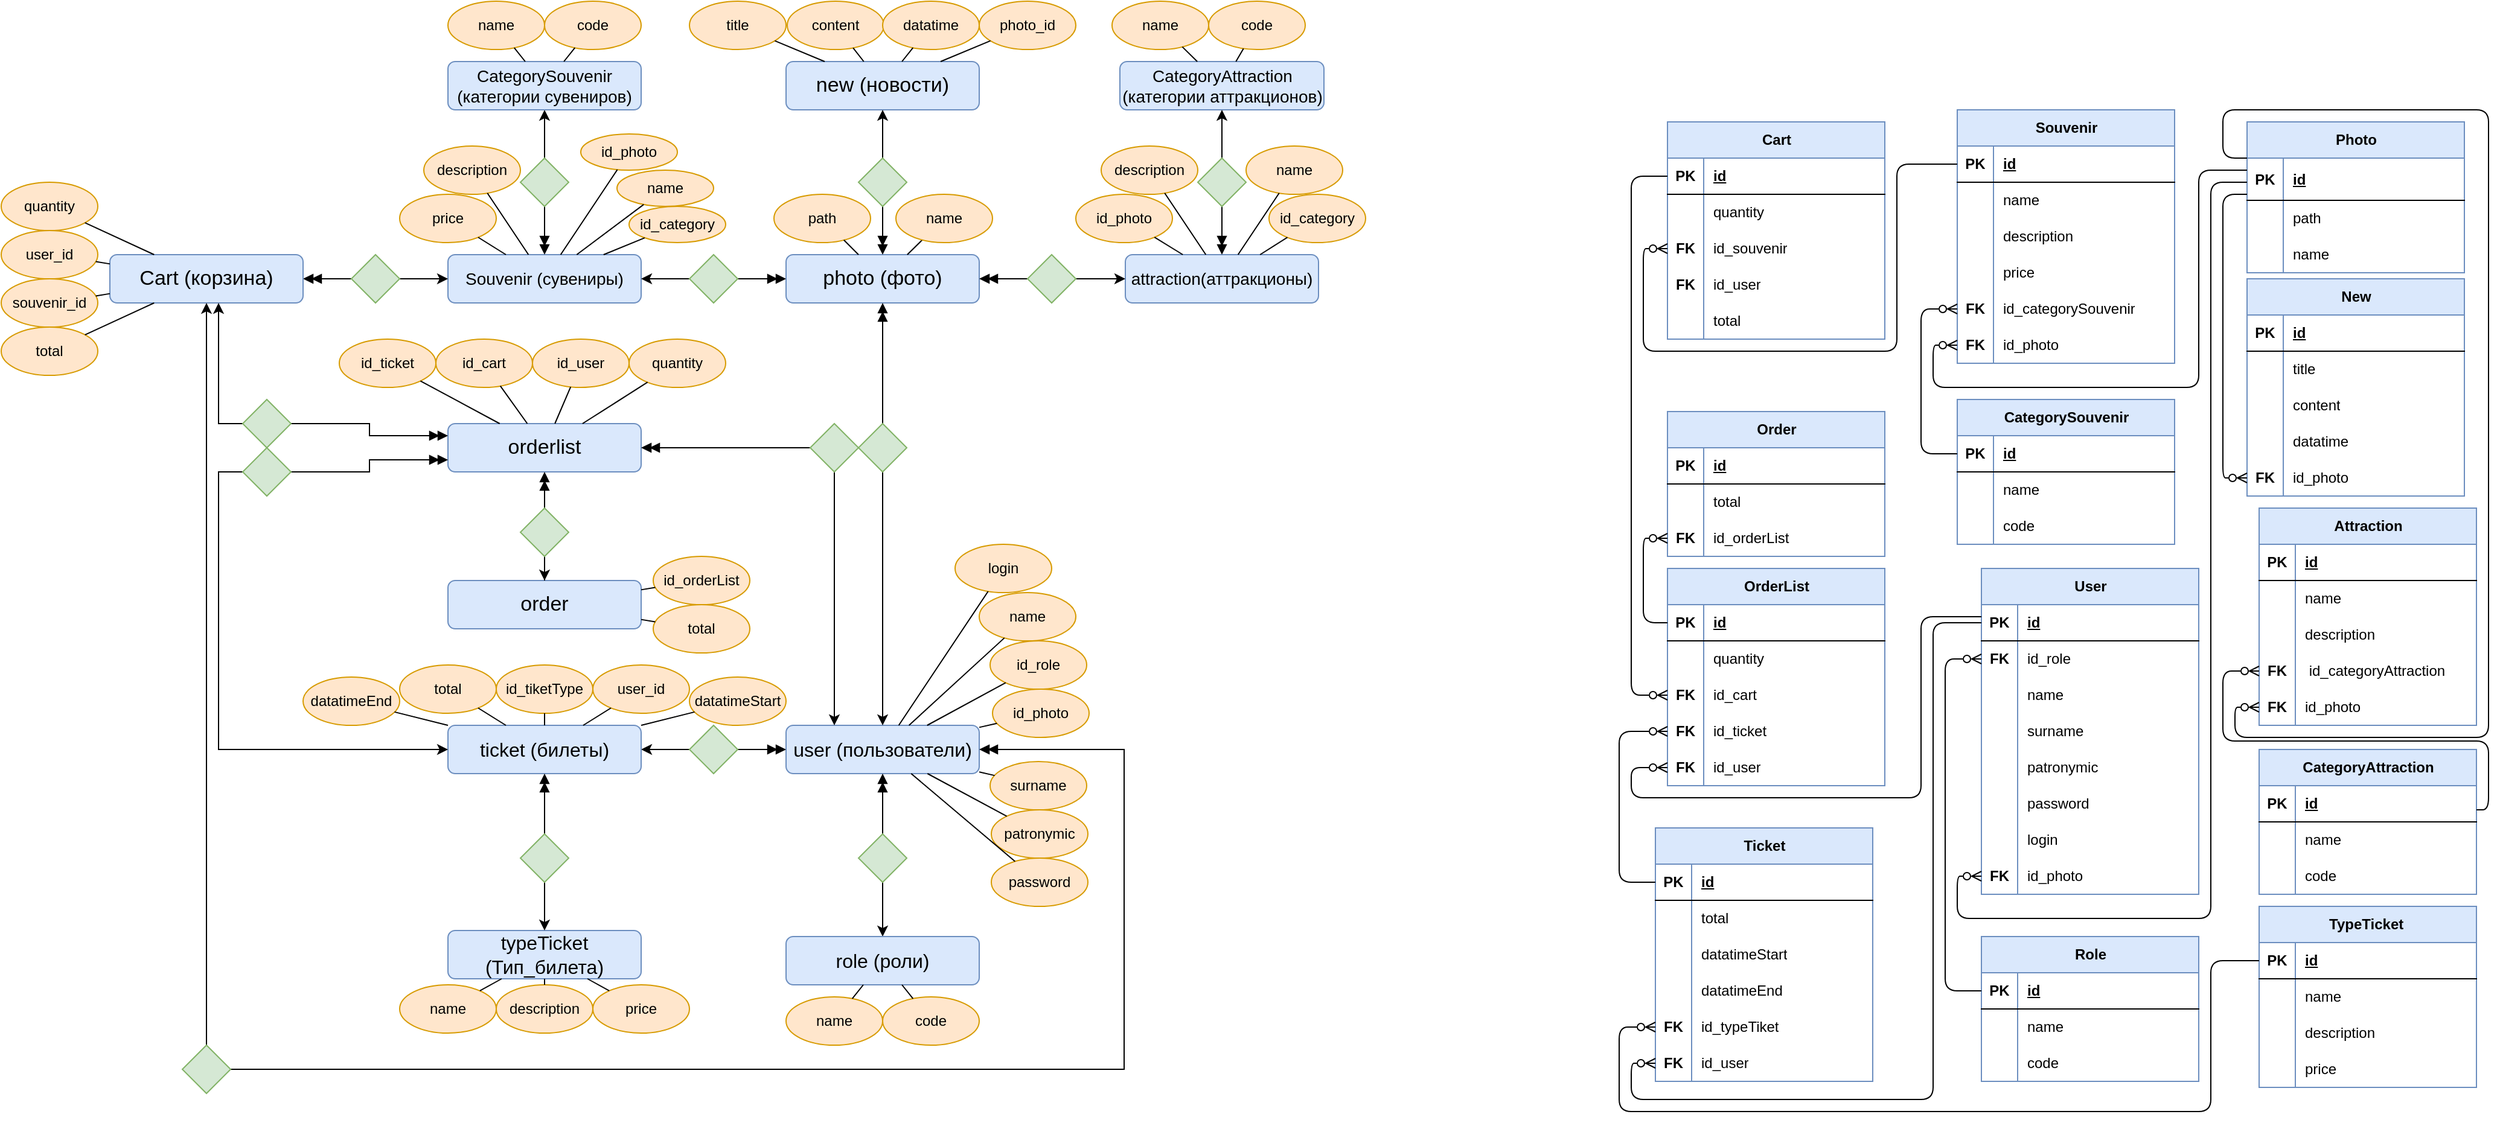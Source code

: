<mxfile version="21.6.8" type="device">
  <diagram name="Страница — 1" id="EJMO9S1pi9yWRXILg9kb">
    <mxGraphModel dx="1569" dy="1393" grid="1" gridSize="10" guides="1" tooltips="1" connect="1" arrows="1" fold="1" page="0" pageScale="1" pageWidth="827" pageHeight="1169" math="0" shadow="0">
      <root>
        <mxCell id="0" />
        <mxCell id="1" parent="0" />
        <mxCell id="ULA0XsyP2q0sNug3zvJ--26" value="&lt;font style=&quot;font-size: 14px;&quot;&gt;attraction(аттракционы)&lt;/font&gt;" style="rounded=1;whiteSpace=wrap;html=1;fillColor=#dae8fc;strokeColor=#6c8ebf;" parent="1" vertex="1">
          <mxGeometry x="1441" y="200" width="160" height="40" as="geometry" />
        </mxCell>
        <mxCell id="ULA0XsyP2q0sNug3zvJ--27" value="&lt;font style=&quot;font-size: 14px;&quot;&gt;CategoryAttraction&lt;br&gt;(категории аттракционов)&lt;/font&gt;" style="rounded=1;whiteSpace=wrap;html=1;fillColor=#dae8fc;strokeColor=#6c8ebf;" parent="1" vertex="1">
          <mxGeometry x="1436.5" y="40" width="169" height="40" as="geometry" />
        </mxCell>
        <mxCell id="ULA0XsyP2q0sNug3zvJ--29" value="&lt;font style=&quot;font-size: 16px;&quot;&gt;user (пользователи)&lt;/font&gt;" style="rounded=1;whiteSpace=wrap;html=1;fillColor=#dae8fc;strokeColor=#6c8ebf;" parent="1" vertex="1">
          <mxGeometry x="1160" y="590" width="160" height="40" as="geometry" />
        </mxCell>
        <mxCell id="ULA0XsyP2q0sNug3zvJ--86" style="edgeStyle=orthogonalEdgeStyle;rounded=0;orthogonalLoop=1;jettySize=auto;html=1;" parent="1" source="ULA0XsyP2q0sNug3zvJ--30" target="ULA0XsyP2q0sNug3zvJ--27" edge="1">
          <mxGeometry relative="1" as="geometry" />
        </mxCell>
        <mxCell id="ULA0XsyP2q0sNug3zvJ--87" style="edgeStyle=orthogonalEdgeStyle;rounded=0;orthogonalLoop=1;jettySize=auto;html=1;endArrow=doubleBlock;endFill=1;" parent="1" source="ULA0XsyP2q0sNug3zvJ--30" target="ULA0XsyP2q0sNug3zvJ--26" edge="1">
          <mxGeometry relative="1" as="geometry" />
        </mxCell>
        <mxCell id="ULA0XsyP2q0sNug3zvJ--30" value="" style="rhombus;whiteSpace=wrap;html=1;fillColor=#d5e8d4;strokeColor=#82b366;" parent="1" vertex="1">
          <mxGeometry x="1501" y="120" width="40" height="40" as="geometry" />
        </mxCell>
        <mxCell id="ULA0XsyP2q0sNug3zvJ--35" style="edgeStyle=orthogonalEdgeStyle;rounded=0;orthogonalLoop=1;jettySize=auto;html=1;" parent="1" source="ULA0XsyP2q0sNug3zvJ--33" target="ULA0XsyP2q0sNug3zvJ--40" edge="1">
          <mxGeometry relative="1" as="geometry">
            <mxPoint x="1441" y="360" as="targetPoint" />
          </mxGeometry>
        </mxCell>
        <mxCell id="ULA0XsyP2q0sNug3zvJ--88" style="edgeStyle=orthogonalEdgeStyle;rounded=0;orthogonalLoop=1;jettySize=auto;html=1;endArrow=doubleBlock;endFill=1;" parent="1" source="ULA0XsyP2q0sNug3zvJ--33" target="ULA0XsyP2q0sNug3zvJ--29" edge="1">
          <mxGeometry relative="1" as="geometry" />
        </mxCell>
        <mxCell id="ULA0XsyP2q0sNug3zvJ--33" value="" style="rhombus;whiteSpace=wrap;html=1;fillColor=#d5e8d4;strokeColor=#82b366;" parent="1" vertex="1">
          <mxGeometry x="1080" y="590" width="40" height="40" as="geometry" />
        </mxCell>
        <mxCell id="ULA0XsyP2q0sNug3zvJ--38" style="edgeStyle=orthogonalEdgeStyle;rounded=0;orthogonalLoop=1;jettySize=auto;html=1;" parent="1" source="ULA0XsyP2q0sNug3zvJ--36" target="ULA0XsyP2q0sNug3zvJ--37" edge="1">
          <mxGeometry relative="1" as="geometry" />
        </mxCell>
        <mxCell id="ULA0XsyP2q0sNug3zvJ--39" style="edgeStyle=orthogonalEdgeStyle;rounded=0;orthogonalLoop=1;jettySize=auto;html=1;endArrow=doubleBlock;endFill=1;" parent="1" source="ULA0XsyP2q0sNug3zvJ--36" target="ULA0XsyP2q0sNug3zvJ--29" edge="1">
          <mxGeometry relative="1" as="geometry">
            <mxPoint x="1690" y="1240" as="targetPoint" />
          </mxGeometry>
        </mxCell>
        <mxCell id="ULA0XsyP2q0sNug3zvJ--36" value="" style="rhombus;whiteSpace=wrap;html=1;fillColor=#d5e8d4;strokeColor=#82b366;" parent="1" vertex="1">
          <mxGeometry x="1220" y="680" width="40" height="40" as="geometry" />
        </mxCell>
        <mxCell id="ULA0XsyP2q0sNug3zvJ--37" value="&lt;font style=&quot;font-size: 16px;&quot;&gt;role (роли)&lt;/font&gt;" style="rounded=1;whiteSpace=wrap;html=1;fillColor=#dae8fc;strokeColor=#6c8ebf;" parent="1" vertex="1">
          <mxGeometry x="1160" y="765" width="160" height="40" as="geometry" />
        </mxCell>
        <mxCell id="ULA0XsyP2q0sNug3zvJ--40" value="&lt;font style=&quot;font-size: 16px;&quot;&gt;ticket (билеты)&lt;/font&gt;" style="rounded=1;whiteSpace=wrap;html=1;fillColor=#dae8fc;strokeColor=#6c8ebf;" parent="1" vertex="1">
          <mxGeometry x="880" y="590" width="160" height="40" as="geometry" />
        </mxCell>
        <mxCell id="ULA0XsyP2q0sNug3zvJ--53" value="&lt;font style=&quot;font-size: 14px;&quot;&gt;Souvenir (сувениры)&lt;/font&gt;" style="rounded=1;whiteSpace=wrap;html=1;fillColor=#dae8fc;strokeColor=#6c8ebf;" parent="1" vertex="1">
          <mxGeometry x="880" y="200" width="160" height="40" as="geometry" />
        </mxCell>
        <mxCell id="ULA0XsyP2q0sNug3zvJ--60" style="edgeStyle=orthogonalEdgeStyle;rounded=0;orthogonalLoop=1;jettySize=auto;html=1;endArrow=doubleBlock;endFill=1;" parent="1" source="ULA0XsyP2q0sNug3zvJ--58" target="ULA0XsyP2q0sNug3zvJ--53" edge="1">
          <mxGeometry relative="1" as="geometry" />
        </mxCell>
        <mxCell id="ULA0XsyP2q0sNug3zvJ--61" style="edgeStyle=orthogonalEdgeStyle;rounded=0;orthogonalLoop=1;jettySize=auto;html=1;" parent="1" source="ULA0XsyP2q0sNug3zvJ--58" target="ULA0XsyP2q0sNug3zvJ--59" edge="1">
          <mxGeometry relative="1" as="geometry" />
        </mxCell>
        <mxCell id="ULA0XsyP2q0sNug3zvJ--58" value="" style="rhombus;whiteSpace=wrap;html=1;fillColor=#d5e8d4;strokeColor=#82b366;" parent="1" vertex="1">
          <mxGeometry x="940" y="120" width="40" height="40" as="geometry" />
        </mxCell>
        <mxCell id="ULA0XsyP2q0sNug3zvJ--59" value="&lt;span style=&quot;font-size: 14px;&quot;&gt;CategorySouvenir&lt;br&gt;(категории сувениров)&lt;/span&gt;" style="rounded=1;whiteSpace=wrap;html=1;fillColor=#dae8fc;strokeColor=#6c8ebf;" parent="1" vertex="1">
          <mxGeometry x="880" y="40" width="160" height="40" as="geometry" />
        </mxCell>
        <mxCell id="ULA0XsyP2q0sNug3zvJ--62" value="&lt;font style=&quot;font-size: 17px;&quot;&gt;new (новости)&lt;/font&gt;" style="rounded=1;whiteSpace=wrap;html=1;fillColor=#dae8fc;strokeColor=#6c8ebf;" parent="1" vertex="1">
          <mxGeometry x="1160" y="40" width="160" height="40" as="geometry" />
        </mxCell>
        <mxCell id="ULA0XsyP2q0sNug3zvJ--63" value="&lt;font style=&quot;font-size: 17px;&quot;&gt;photo (фото)&lt;/font&gt;" style="rounded=1;whiteSpace=wrap;html=1;fillColor=#dae8fc;strokeColor=#6c8ebf;" parent="1" vertex="1">
          <mxGeometry x="1160" y="200" width="160" height="40" as="geometry" />
        </mxCell>
        <mxCell id="ULA0XsyP2q0sNug3zvJ--65" style="edgeStyle=orthogonalEdgeStyle;rounded=0;orthogonalLoop=1;jettySize=auto;html=1;endArrow=doubleBlock;endFill=1;" parent="1" source="ULA0XsyP2q0sNug3zvJ--64" target="ULA0XsyP2q0sNug3zvJ--63" edge="1">
          <mxGeometry relative="1" as="geometry" />
        </mxCell>
        <mxCell id="ULA0XsyP2q0sNug3zvJ--66" style="edgeStyle=orthogonalEdgeStyle;rounded=0;orthogonalLoop=1;jettySize=auto;html=1;" parent="1" source="ULA0XsyP2q0sNug3zvJ--64" target="ULA0XsyP2q0sNug3zvJ--62" edge="1">
          <mxGeometry relative="1" as="geometry" />
        </mxCell>
        <mxCell id="ULA0XsyP2q0sNug3zvJ--64" value="" style="rhombus;whiteSpace=wrap;html=1;fillColor=#d5e8d4;strokeColor=#82b366;" parent="1" vertex="1">
          <mxGeometry x="1220" y="120" width="40" height="40" as="geometry" />
        </mxCell>
        <mxCell id="ULA0XsyP2q0sNug3zvJ--71" style="edgeStyle=orthogonalEdgeStyle;rounded=0;orthogonalLoop=1;jettySize=auto;html=1;endArrow=doubleBlock;endFill=1;" parent="1" source="ULA0XsyP2q0sNug3zvJ--70" target="ULA0XsyP2q0sNug3zvJ--63" edge="1">
          <mxGeometry relative="1" as="geometry" />
        </mxCell>
        <mxCell id="ULA0XsyP2q0sNug3zvJ--72" style="edgeStyle=orthogonalEdgeStyle;rounded=0;orthogonalLoop=1;jettySize=auto;html=1;" parent="1" source="ULA0XsyP2q0sNug3zvJ--70" target="ULA0XsyP2q0sNug3zvJ--53" edge="1">
          <mxGeometry relative="1" as="geometry" />
        </mxCell>
        <mxCell id="ULA0XsyP2q0sNug3zvJ--70" value="" style="rhombus;whiteSpace=wrap;html=1;fillColor=#d5e8d4;strokeColor=#82b366;" parent="1" vertex="1">
          <mxGeometry x="1080" y="200" width="40" height="40" as="geometry" />
        </mxCell>
        <mxCell id="ULA0XsyP2q0sNug3zvJ--75" style="edgeStyle=orthogonalEdgeStyle;rounded=0;orthogonalLoop=1;jettySize=auto;html=1;endArrow=doubleBlock;endFill=1;" parent="1" source="ULA0XsyP2q0sNug3zvJ--74" target="ULA0XsyP2q0sNug3zvJ--63" edge="1">
          <mxGeometry relative="1" as="geometry" />
        </mxCell>
        <mxCell id="ULA0XsyP2q0sNug3zvJ--76" style="edgeStyle=orthogonalEdgeStyle;rounded=0;orthogonalLoop=1;jettySize=auto;html=1;" parent="1" source="ULA0XsyP2q0sNug3zvJ--74" target="ULA0XsyP2q0sNug3zvJ--29" edge="1">
          <mxGeometry relative="1" as="geometry" />
        </mxCell>
        <mxCell id="ULA0XsyP2q0sNug3zvJ--74" value="" style="rhombus;whiteSpace=wrap;html=1;fillColor=#d5e8d4;strokeColor=#82b366;" parent="1" vertex="1">
          <mxGeometry x="1220" y="340" width="40" height="40" as="geometry" />
        </mxCell>
        <mxCell id="ULA0XsyP2q0sNug3zvJ--81" style="edgeStyle=orthogonalEdgeStyle;rounded=0;orthogonalLoop=1;jettySize=auto;html=1;endArrow=doubleBlock;endFill=1;" parent="1" source="ULA0XsyP2q0sNug3zvJ--80" target="ULA0XsyP2q0sNug3zvJ--63" edge="1">
          <mxGeometry relative="1" as="geometry" />
        </mxCell>
        <mxCell id="ULA0XsyP2q0sNug3zvJ--85" style="edgeStyle=orthogonalEdgeStyle;rounded=0;orthogonalLoop=1;jettySize=auto;html=1;" parent="1" source="ULA0XsyP2q0sNug3zvJ--80" target="ULA0XsyP2q0sNug3zvJ--26" edge="1">
          <mxGeometry relative="1" as="geometry" />
        </mxCell>
        <mxCell id="ULA0XsyP2q0sNug3zvJ--80" value="" style="rhombus;whiteSpace=wrap;html=1;fillColor=#d5e8d4;strokeColor=#82b366;" parent="1" vertex="1">
          <mxGeometry x="1360" y="200" width="40" height="40" as="geometry" />
        </mxCell>
        <mxCell id="ULA0XsyP2q0sNug3zvJ--90" style="edgeStyle=orthogonalEdgeStyle;rounded=0;orthogonalLoop=1;jettySize=auto;html=1;" parent="1" source="ULA0XsyP2q0sNug3zvJ--89" target="ULA0XsyP2q0sNug3zvJ--53" edge="1">
          <mxGeometry relative="1" as="geometry" />
        </mxCell>
        <mxCell id="ULA0XsyP2q0sNug3zvJ--92" style="edgeStyle=orthogonalEdgeStyle;rounded=0;orthogonalLoop=1;jettySize=auto;html=1;endArrow=doubleBlock;endFill=1;" parent="1" source="ULA0XsyP2q0sNug3zvJ--89" target="ULA0XsyP2q0sNug3zvJ--91" edge="1">
          <mxGeometry relative="1" as="geometry" />
        </mxCell>
        <mxCell id="ULA0XsyP2q0sNug3zvJ--89" value="" style="rhombus;whiteSpace=wrap;html=1;fillColor=#d5e8d4;strokeColor=#82b366;" parent="1" vertex="1">
          <mxGeometry x="800" y="200" width="40" height="40" as="geometry" />
        </mxCell>
        <mxCell id="ULA0XsyP2q0sNug3zvJ--91" value="&lt;font style=&quot;font-size: 17px;&quot;&gt;Cart (корзина)&lt;/font&gt;" style="rounded=1;whiteSpace=wrap;html=1;fillColor=#dae8fc;strokeColor=#6c8ebf;" parent="1" vertex="1">
          <mxGeometry x="600" y="200" width="160" height="40" as="geometry" />
        </mxCell>
        <mxCell id="ULA0XsyP2q0sNug3zvJ--95" value="&lt;font style=&quot;font-size: 16px;&quot;&gt;typeTicket (&lt;span style=&quot;background-color: initial;&quot;&gt;Тип_билета)&lt;/span&gt;&lt;br&gt;&lt;/font&gt;" style="rounded=1;whiteSpace=wrap;html=1;fillColor=#dae8fc;strokeColor=#6c8ebf;" parent="1" vertex="1">
          <mxGeometry x="880" y="760" width="160" height="40" as="geometry" />
        </mxCell>
        <mxCell id="ULA0XsyP2q0sNug3zvJ--97" style="edgeStyle=orthogonalEdgeStyle;rounded=0;orthogonalLoop=1;jettySize=auto;html=1;endArrow=doubleBlock;endFill=1;" parent="1" source="ULA0XsyP2q0sNug3zvJ--96" target="ULA0XsyP2q0sNug3zvJ--40" edge="1">
          <mxGeometry relative="1" as="geometry" />
        </mxCell>
        <mxCell id="ULA0XsyP2q0sNug3zvJ--98" style="edgeStyle=orthogonalEdgeStyle;rounded=0;orthogonalLoop=1;jettySize=auto;html=1;" parent="1" source="ULA0XsyP2q0sNug3zvJ--96" target="ULA0XsyP2q0sNug3zvJ--95" edge="1">
          <mxGeometry relative="1" as="geometry" />
        </mxCell>
        <mxCell id="ULA0XsyP2q0sNug3zvJ--96" value="" style="rhombus;whiteSpace=wrap;html=1;fillColor=#d5e8d4;strokeColor=#82b366;" parent="1" vertex="1">
          <mxGeometry x="940" y="680" width="40" height="40" as="geometry" />
        </mxCell>
        <mxCell id="ULA0XsyP2q0sNug3zvJ--105" value="name" style="ellipse;whiteSpace=wrap;html=1;fillColor=#ffe6cc;strokeColor=#d79b00;" parent="1" vertex="1">
          <mxGeometry x="1160" y="815" width="80" height="40" as="geometry" />
        </mxCell>
        <mxCell id="ULA0XsyP2q0sNug3zvJ--106" value="code" style="ellipse;whiteSpace=wrap;html=1;fillColor=#ffe6cc;strokeColor=#d79b00;" parent="1" vertex="1">
          <mxGeometry x="1240" y="815" width="80" height="40" as="geometry" />
        </mxCell>
        <mxCell id="ULA0XsyP2q0sNug3zvJ--107" value="" style="endArrow=none;html=1;rounded=0;" parent="1" source="ULA0XsyP2q0sNug3zvJ--105" target="ULA0XsyP2q0sNug3zvJ--37" edge="1">
          <mxGeometry width="50" height="50" relative="1" as="geometry">
            <mxPoint x="1110" y="535" as="sourcePoint" />
            <mxPoint x="1160" y="485" as="targetPoint" />
          </mxGeometry>
        </mxCell>
        <mxCell id="ULA0XsyP2q0sNug3zvJ--108" value="" style="endArrow=none;html=1;rounded=0;" parent="1" source="ULA0XsyP2q0sNug3zvJ--106" target="ULA0XsyP2q0sNug3zvJ--37" edge="1">
          <mxGeometry width="50" height="50" relative="1" as="geometry">
            <mxPoint x="1220" y="856" as="sourcePoint" />
            <mxPoint x="1240" y="815" as="targetPoint" />
          </mxGeometry>
        </mxCell>
        <mxCell id="ULA0XsyP2q0sNug3zvJ--109" value="name" style="ellipse;whiteSpace=wrap;html=1;fillColor=#ffe6cc;strokeColor=#d79b00;" parent="1" vertex="1">
          <mxGeometry x="1430" y="-10" width="80" height="40" as="geometry" />
        </mxCell>
        <mxCell id="ULA0XsyP2q0sNug3zvJ--110" value="code" style="ellipse;whiteSpace=wrap;html=1;fillColor=#ffe6cc;strokeColor=#d79b00;" parent="1" vertex="1">
          <mxGeometry x="1510" y="-10" width="80" height="40" as="geometry" />
        </mxCell>
        <mxCell id="ULA0XsyP2q0sNug3zvJ--112" value="" style="endArrow=none;html=1;rounded=0;" parent="1" source="ULA0XsyP2q0sNug3zvJ--27" target="ULA0XsyP2q0sNug3zvJ--110" edge="1">
          <mxGeometry width="50" height="50" relative="1" as="geometry">
            <mxPoint x="1110" y="350" as="sourcePoint" />
            <mxPoint x="1160" y="300" as="targetPoint" />
          </mxGeometry>
        </mxCell>
        <mxCell id="ULA0XsyP2q0sNug3zvJ--113" value="" style="endArrow=none;html=1;rounded=0;" parent="1" source="ULA0XsyP2q0sNug3zvJ--27" target="ULA0XsyP2q0sNug3zvJ--109" edge="1">
          <mxGeometry width="50" height="50" relative="1" as="geometry">
            <mxPoint x="1110" y="350" as="sourcePoint" />
            <mxPoint x="1160" y="300" as="targetPoint" />
          </mxGeometry>
        </mxCell>
        <mxCell id="ULA0XsyP2q0sNug3zvJ--115" value="name" style="ellipse;whiteSpace=wrap;html=1;fillColor=#ffe6cc;strokeColor=#d79b00;" parent="1" vertex="1">
          <mxGeometry x="880" y="-10" width="80" height="40" as="geometry" />
        </mxCell>
        <mxCell id="ULA0XsyP2q0sNug3zvJ--116" value="code" style="ellipse;whiteSpace=wrap;html=1;fillColor=#ffe6cc;strokeColor=#d79b00;" parent="1" vertex="1">
          <mxGeometry x="960" y="-10" width="80" height="40" as="geometry" />
        </mxCell>
        <mxCell id="ULA0XsyP2q0sNug3zvJ--117" value="" style="endArrow=none;html=1;rounded=0;" parent="1" source="ULA0XsyP2q0sNug3zvJ--59" target="ULA0XsyP2q0sNug3zvJ--115" edge="1">
          <mxGeometry width="50" height="50" relative="1" as="geometry">
            <mxPoint x="1516" y="50" as="sourcePoint" />
            <mxPoint x="1494" y="19" as="targetPoint" />
          </mxGeometry>
        </mxCell>
        <mxCell id="ULA0XsyP2q0sNug3zvJ--118" value="" style="endArrow=none;html=1;rounded=0;" parent="1" source="ULA0XsyP2q0sNug3zvJ--59" target="ULA0XsyP2q0sNug3zvJ--116" edge="1">
          <mxGeometry width="50" height="50" relative="1" as="geometry">
            <mxPoint x="959" y="50" as="sourcePoint" />
            <mxPoint x="941" y="19" as="targetPoint" />
          </mxGeometry>
        </mxCell>
        <mxCell id="ULA0XsyP2q0sNug3zvJ--119" value="name" style="ellipse;whiteSpace=wrap;html=1;fillColor=#ffe6cc;strokeColor=#d79b00;" parent="1" vertex="1">
          <mxGeometry x="1320" y="480" width="80" height="40" as="geometry" />
        </mxCell>
        <mxCell id="ULA0XsyP2q0sNug3zvJ--120" value="surname" style="ellipse;whiteSpace=wrap;html=1;fillColor=#ffe6cc;strokeColor=#d79b00;" parent="1" vertex="1">
          <mxGeometry x="1329" y="620" width="80" height="40" as="geometry" />
        </mxCell>
        <mxCell id="ULA0XsyP2q0sNug3zvJ--121" value="patronymic" style="ellipse;whiteSpace=wrap;html=1;fillColor=#ffe6cc;strokeColor=#d79b00;" parent="1" vertex="1">
          <mxGeometry x="1330" y="660" width="80" height="40" as="geometry" />
        </mxCell>
        <mxCell id="ULA0XsyP2q0sNug3zvJ--122" value="password" style="ellipse;whiteSpace=wrap;html=1;fillColor=#ffe6cc;strokeColor=#d79b00;" parent="1" vertex="1">
          <mxGeometry x="1330" y="700" width="80" height="40" as="geometry" />
        </mxCell>
        <mxCell id="ULA0XsyP2q0sNug3zvJ--123" value="login" style="ellipse;whiteSpace=wrap;html=1;fillColor=#ffe6cc;strokeColor=#d79b00;" parent="1" vertex="1">
          <mxGeometry x="1300" y="440" width="80" height="40" as="geometry" />
        </mxCell>
        <mxCell id="ULA0XsyP2q0sNug3zvJ--124" value="" style="endArrow=none;html=1;rounded=0;" parent="1" source="ULA0XsyP2q0sNug3zvJ--29" target="ULA0XsyP2q0sNug3zvJ--119" edge="1">
          <mxGeometry width="50" height="50" relative="1" as="geometry">
            <mxPoint x="1110" y="690" as="sourcePoint" />
            <mxPoint x="1160" y="640" as="targetPoint" />
          </mxGeometry>
        </mxCell>
        <mxCell id="ULA0XsyP2q0sNug3zvJ--125" value="" style="endArrow=none;html=1;rounded=0;" parent="1" source="ULA0XsyP2q0sNug3zvJ--29" target="ULA0XsyP2q0sNug3zvJ--120" edge="1">
          <mxGeometry width="50" height="50" relative="1" as="geometry">
            <mxPoint x="1288" y="670" as="sourcePoint" />
            <mxPoint x="1373" y="625" as="targetPoint" />
          </mxGeometry>
        </mxCell>
        <mxCell id="ULA0XsyP2q0sNug3zvJ--126" value="" style="endArrow=none;html=1;rounded=0;" parent="1" source="ULA0XsyP2q0sNug3zvJ--29" target="ULA0XsyP2q0sNug3zvJ--121" edge="1">
          <mxGeometry width="50" height="50" relative="1" as="geometry">
            <mxPoint x="1319" y="702.198" as="sourcePoint" />
            <mxPoint x="1363" y="669" as="targetPoint" />
          </mxGeometry>
        </mxCell>
        <mxCell id="ULA0XsyP2q0sNug3zvJ--127" value="" style="endArrow=none;html=1;rounded=0;" parent="1" source="ULA0XsyP2q0sNug3zvJ--29" target="ULA0XsyP2q0sNug3zvJ--122" edge="1">
          <mxGeometry width="50" height="50" relative="1" as="geometry">
            <mxPoint x="1307.283" y="710.0" as="sourcePoint" />
            <mxPoint x="1361.71" y="700" as="targetPoint" />
          </mxGeometry>
        </mxCell>
        <mxCell id="ULA0XsyP2q0sNug3zvJ--128" value="" style="endArrow=none;html=1;rounded=0;" parent="1" source="ULA0XsyP2q0sNug3zvJ--29" target="ULA0XsyP2q0sNug3zvJ--123" edge="1">
          <mxGeometry width="50" height="50" relative="1" as="geometry">
            <mxPoint x="1325" y="710" as="sourcePoint" />
            <mxPoint x="1365" y="721" as="targetPoint" />
          </mxGeometry>
        </mxCell>
        <mxCell id="ULA0XsyP2q0sNug3zvJ--129" value="name" style="ellipse;whiteSpace=wrap;html=1;fillColor=#ffe6cc;strokeColor=#d79b00;" parent="1" vertex="1">
          <mxGeometry x="840" y="805" width="80" height="40" as="geometry" />
        </mxCell>
        <mxCell id="ULA0XsyP2q0sNug3zvJ--130" value="description" style="ellipse;whiteSpace=wrap;html=1;fillColor=#ffe6cc;strokeColor=#d79b00;" parent="1" vertex="1">
          <mxGeometry x="920" y="805" width="80" height="40" as="geometry" />
        </mxCell>
        <mxCell id="ULA0XsyP2q0sNug3zvJ--132" value="price" style="ellipse;whiteSpace=wrap;html=1;fillColor=#ffe6cc;strokeColor=#d79b00;" parent="1" vertex="1">
          <mxGeometry x="1000" y="805" width="80" height="40" as="geometry" />
        </mxCell>
        <mxCell id="ULA0XsyP2q0sNug3zvJ--133" value="" style="endArrow=none;html=1;rounded=0;" parent="1" source="ULA0XsyP2q0sNug3zvJ--132" target="ULA0XsyP2q0sNug3zvJ--95" edge="1">
          <mxGeometry width="50" height="50" relative="1" as="geometry">
            <mxPoint x="1110" y="690" as="sourcePoint" />
            <mxPoint x="1160" y="640" as="targetPoint" />
          </mxGeometry>
        </mxCell>
        <mxCell id="ULA0XsyP2q0sNug3zvJ--134" value="" style="endArrow=none;html=1;rounded=0;" parent="1" source="ULA0XsyP2q0sNug3zvJ--130" target="ULA0XsyP2q0sNug3zvJ--95" edge="1">
          <mxGeometry width="50" height="50" relative="1" as="geometry">
            <mxPoint x="1110" y="690" as="sourcePoint" />
            <mxPoint x="1160" y="640" as="targetPoint" />
          </mxGeometry>
        </mxCell>
        <mxCell id="ULA0XsyP2q0sNug3zvJ--135" value="" style="endArrow=none;html=1;rounded=0;" parent="1" source="ULA0XsyP2q0sNug3zvJ--129" target="ULA0XsyP2q0sNug3zvJ--95" edge="1">
          <mxGeometry width="50" height="50" relative="1" as="geometry">
            <mxPoint x="1110" y="690" as="sourcePoint" />
            <mxPoint x="1160" y="640" as="targetPoint" />
          </mxGeometry>
        </mxCell>
        <mxCell id="ULA0XsyP2q0sNug3zvJ--136" value="total" style="ellipse;whiteSpace=wrap;html=1;fillColor=#ffe6cc;strokeColor=#d79b00;" parent="1" vertex="1">
          <mxGeometry x="840" y="540" width="80" height="40" as="geometry" />
        </mxCell>
        <mxCell id="ULA0XsyP2q0sNug3zvJ--137" value="datatimeStart" style="ellipse;whiteSpace=wrap;html=1;fillColor=#ffe6cc;strokeColor=#d79b00;" parent="1" vertex="1">
          <mxGeometry x="1080" y="550" width="80" height="40" as="geometry" />
        </mxCell>
        <mxCell id="ULA0XsyP2q0sNug3zvJ--138" value="" style="endArrow=none;html=1;rounded=0;" parent="1" source="ULA0XsyP2q0sNug3zvJ--136" target="ULA0XsyP2q0sNug3zvJ--40" edge="1">
          <mxGeometry width="50" height="50" relative="1" as="geometry">
            <mxPoint x="844" y="850" as="sourcePoint" />
            <mxPoint x="850" y="722.308" as="targetPoint" />
          </mxGeometry>
        </mxCell>
        <mxCell id="ULA0XsyP2q0sNug3zvJ--139" value="" style="endArrow=none;html=1;rounded=0;" parent="1" source="ULA0XsyP2q0sNug3zvJ--137" target="ULA0XsyP2q0sNug3zvJ--40" edge="1">
          <mxGeometry width="50" height="50" relative="1" as="geometry">
            <mxPoint x="800" y="730" as="sourcePoint" />
            <mxPoint x="840" y="677.692" as="targetPoint" />
          </mxGeometry>
        </mxCell>
        <mxCell id="ULA0XsyP2q0sNug3zvJ--140" value="quantity" style="ellipse;whiteSpace=wrap;html=1;fillColor=#ffe6cc;strokeColor=#d79b00;" parent="1" vertex="1">
          <mxGeometry x="510" y="140" width="80" height="40" as="geometry" />
        </mxCell>
        <mxCell id="ULA0XsyP2q0sNug3zvJ--141" value="" style="endArrow=none;html=1;rounded=0;" parent="1" source="ULA0XsyP2q0sNug3zvJ--140" target="ULA0XsyP2q0sNug3zvJ--91" edge="1">
          <mxGeometry width="50" height="50" relative="1" as="geometry">
            <mxPoint x="1100" y="400" as="sourcePoint" />
            <mxPoint x="590" y="170" as="targetPoint" />
          </mxGeometry>
        </mxCell>
        <mxCell id="ULA0XsyP2q0sNug3zvJ--142" value="id_tiketType" style="ellipse;whiteSpace=wrap;html=1;fillColor=#ffe6cc;strokeColor=#d79b00;" parent="1" vertex="1">
          <mxGeometry x="920" y="540" width="80" height="40" as="geometry" />
        </mxCell>
        <mxCell id="ULA0XsyP2q0sNug3zvJ--143" value="user_id" style="ellipse;whiteSpace=wrap;html=1;fillColor=#ffe6cc;strokeColor=#d79b00;" parent="1" vertex="1">
          <mxGeometry x="1000" y="540" width="80" height="40" as="geometry" />
        </mxCell>
        <mxCell id="ULA0XsyP2q0sNug3zvJ--144" value="" style="endArrow=none;html=1;rounded=0;" parent="1" source="ULA0XsyP2q0sNug3zvJ--142" target="ULA0XsyP2q0sNug3zvJ--40" edge="1">
          <mxGeometry width="50" height="50" relative="1" as="geometry">
            <mxPoint x="879" y="705" as="sourcePoint" />
            <mxPoint x="890" y="702" as="targetPoint" />
          </mxGeometry>
        </mxCell>
        <mxCell id="ULA0XsyP2q0sNug3zvJ--145" value="" style="endArrow=none;html=1;rounded=0;" parent="1" source="ULA0XsyP2q0sNug3zvJ--143" target="ULA0XsyP2q0sNug3zvJ--40" edge="1">
          <mxGeometry width="50" height="50" relative="1" as="geometry">
            <mxPoint x="869" y="644" as="sourcePoint" />
            <mxPoint x="927" y="670" as="targetPoint" />
          </mxGeometry>
        </mxCell>
        <mxCell id="ULA0XsyP2q0sNug3zvJ--148" value="name" style="ellipse;whiteSpace=wrap;html=1;fillColor=#ffe6cc;strokeColor=#d79b00;" parent="1" vertex="1">
          <mxGeometry x="1020" y="130" width="80" height="30" as="geometry" />
        </mxCell>
        <mxCell id="ULA0XsyP2q0sNug3zvJ--149" value="description" style="ellipse;whiteSpace=wrap;html=1;fillColor=#ffe6cc;strokeColor=#d79b00;" parent="1" vertex="1">
          <mxGeometry x="860" y="110" width="80" height="40" as="geometry" />
        </mxCell>
        <mxCell id="ULA0XsyP2q0sNug3zvJ--150" value="price" style="ellipse;whiteSpace=wrap;html=1;fillColor=#ffe6cc;strokeColor=#d79b00;" parent="1" vertex="1">
          <mxGeometry x="840" y="150" width="80" height="40" as="geometry" />
        </mxCell>
        <mxCell id="ULA0XsyP2q0sNug3zvJ--151" value="" style="endArrow=none;html=1;rounded=0;" parent="1" source="ULA0XsyP2q0sNug3zvJ--53" target="ULA0XsyP2q0sNug3zvJ--149" edge="1">
          <mxGeometry width="50" height="50" relative="1" as="geometry">
            <mxPoint x="1110" y="370" as="sourcePoint" />
            <mxPoint x="1160" y="320" as="targetPoint" />
          </mxGeometry>
        </mxCell>
        <mxCell id="ULA0XsyP2q0sNug3zvJ--152" value="" style="endArrow=none;html=1;rounded=0;" parent="1" source="ULA0XsyP2q0sNug3zvJ--53" target="ULA0XsyP2q0sNug3zvJ--150" edge="1">
          <mxGeometry width="50" height="50" relative="1" as="geometry">
            <mxPoint x="915" y="190" as="sourcePoint" />
            <mxPoint x="1180" y="320" as="targetPoint" />
          </mxGeometry>
        </mxCell>
        <mxCell id="ULA0XsyP2q0sNug3zvJ--153" value="" style="endArrow=none;html=1;rounded=0;" parent="1" source="ULA0XsyP2q0sNug3zvJ--53" target="ULA0XsyP2q0sNug3zvJ--148" edge="1">
          <mxGeometry width="50" height="50" relative="1" as="geometry">
            <mxPoint x="1130" y="390" as="sourcePoint" />
            <mxPoint x="1180" y="340" as="targetPoint" />
          </mxGeometry>
        </mxCell>
        <mxCell id="ULA0XsyP2q0sNug3zvJ--155" value="" style="endArrow=none;html=1;rounded=0;" parent="1" source="ULA0XsyP2q0sNug3zvJ--63" target="ULA0XsyP2q0sNug3zvJ--168" edge="1">
          <mxGeometry width="50" height="50" relative="1" as="geometry">
            <mxPoint x="1020" y="210" as="sourcePoint" />
            <mxPoint x="1358.712" y="176.655" as="targetPoint" />
          </mxGeometry>
        </mxCell>
        <mxCell id="ULA0XsyP2q0sNug3zvJ--156" value="title" style="ellipse;whiteSpace=wrap;html=1;fillColor=#ffe6cc;strokeColor=#d79b00;" parent="1" vertex="1">
          <mxGeometry x="1080" y="-10" width="80" height="40" as="geometry" />
        </mxCell>
        <mxCell id="ULA0XsyP2q0sNug3zvJ--157" value="content" style="ellipse;whiteSpace=wrap;html=1;fillColor=#ffe6cc;strokeColor=#d79b00;" parent="1" vertex="1">
          <mxGeometry x="1161" y="-10" width="80" height="40" as="geometry" />
        </mxCell>
        <mxCell id="ULA0XsyP2q0sNug3zvJ--158" value="datatime" style="ellipse;whiteSpace=wrap;html=1;fillColor=#ffe6cc;strokeColor=#d79b00;" parent="1" vertex="1">
          <mxGeometry x="1240" y="-10" width="80" height="40" as="geometry" />
        </mxCell>
        <mxCell id="ULA0XsyP2q0sNug3zvJ--159" value="" style="endArrow=none;html=1;rounded=0;" parent="1" source="ULA0XsyP2q0sNug3zvJ--62" target="ULA0XsyP2q0sNug3zvJ--158" edge="1">
          <mxGeometry width="50" height="50" relative="1" as="geometry">
            <mxPoint x="1298" y="210" as="sourcePoint" />
            <mxPoint x="1330" y="196" as="targetPoint" />
          </mxGeometry>
        </mxCell>
        <mxCell id="ULA0XsyP2q0sNug3zvJ--160" value="" style="endArrow=none;html=1;rounded=0;" parent="1" source="ULA0XsyP2q0sNug3zvJ--62" target="ULA0XsyP2q0sNug3zvJ--156" edge="1">
          <mxGeometry width="50" height="50" relative="1" as="geometry">
            <mxPoint x="1308" y="220" as="sourcePoint" />
            <mxPoint x="1346" y="40" as="targetPoint" />
          </mxGeometry>
        </mxCell>
        <mxCell id="ULA0XsyP2q0sNug3zvJ--161" value="" style="endArrow=none;html=1;rounded=0;" parent="1" source="ULA0XsyP2q0sNug3zvJ--62" target="ULA0XsyP2q0sNug3zvJ--157" edge="1">
          <mxGeometry width="50" height="50" relative="1" as="geometry">
            <mxPoint x="1318" y="230" as="sourcePoint" />
            <mxPoint x="1356" y="50" as="targetPoint" />
          </mxGeometry>
        </mxCell>
        <mxCell id="ULA0XsyP2q0sNug3zvJ--162" value="name" style="ellipse;whiteSpace=wrap;html=1;fillColor=#ffe6cc;strokeColor=#d79b00;" parent="1" vertex="1">
          <mxGeometry x="1541" y="110" width="80" height="40" as="geometry" />
        </mxCell>
        <mxCell id="ULA0XsyP2q0sNug3zvJ--163" value="description" style="ellipse;whiteSpace=wrap;html=1;fillColor=#ffe6cc;strokeColor=#d79b00;" parent="1" vertex="1">
          <mxGeometry x="1421" y="110" width="80" height="40" as="geometry" />
        </mxCell>
        <mxCell id="ULA0XsyP2q0sNug3zvJ--166" value="path" style="ellipse;whiteSpace=wrap;html=1;fillColor=#ffe6cc;strokeColor=#d79b00;" parent="1" vertex="1">
          <mxGeometry x="1150" y="150" width="80" height="40" as="geometry" />
        </mxCell>
        <mxCell id="ULA0XsyP2q0sNug3zvJ--167" value="" style="endArrow=none;html=1;rounded=0;" parent="1" source="ULA0XsyP2q0sNug3zvJ--63" target="ULA0XsyP2q0sNug3zvJ--166" edge="1">
          <mxGeometry width="50" height="50" relative="1" as="geometry">
            <mxPoint x="1298" y="210" as="sourcePoint" />
            <mxPoint x="1330" y="196" as="targetPoint" />
          </mxGeometry>
        </mxCell>
        <mxCell id="ULA0XsyP2q0sNug3zvJ--168" value="name" style="ellipse;whiteSpace=wrap;html=1;fillColor=#ffe6cc;strokeColor=#d79b00;" parent="1" vertex="1">
          <mxGeometry x="1251" y="150" width="80" height="40" as="geometry" />
        </mxCell>
        <mxCell id="ULA0XsyP2q0sNug3zvJ--170" value="" style="endArrow=none;html=1;rounded=0;" parent="1" source="ULA0XsyP2q0sNug3zvJ--162" target="ULA0XsyP2q0sNug3zvJ--26" edge="1">
          <mxGeometry width="50" height="50" relative="1" as="geometry">
            <mxPoint x="1650" y="188" as="sourcePoint" />
            <mxPoint x="1332" y="168" as="targetPoint" />
          </mxGeometry>
        </mxCell>
        <mxCell id="ULA0XsyP2q0sNug3zvJ--171" value="" style="endArrow=none;html=1;rounded=0;" parent="1" source="ULA0XsyP2q0sNug3zvJ--163" target="ULA0XsyP2q0sNug3zvJ--26" edge="1">
          <mxGeometry width="50" height="50" relative="1" as="geometry">
            <mxPoint x="1660" y="198" as="sourcePoint" />
            <mxPoint x="1342" y="178" as="targetPoint" />
          </mxGeometry>
        </mxCell>
        <mxCell id="ULA0XsyP2q0sNug3zvJ--173" value="user_id" style="ellipse;whiteSpace=wrap;html=1;fillColor=#ffe6cc;strokeColor=#d79b00;" parent="1" vertex="1">
          <mxGeometry x="510" y="180" width="80" height="40" as="geometry" />
        </mxCell>
        <mxCell id="ULA0XsyP2q0sNug3zvJ--174" value="souvenir_id" style="ellipse;whiteSpace=wrap;html=1;fillColor=#ffe6cc;strokeColor=#d79b00;" parent="1" vertex="1">
          <mxGeometry x="510" y="220" width="80" height="40" as="geometry" />
        </mxCell>
        <mxCell id="ULA0XsyP2q0sNug3zvJ--175" value="total" style="ellipse;whiteSpace=wrap;html=1;fillColor=#ffe6cc;strokeColor=#d79b00;" parent="1" vertex="1">
          <mxGeometry x="510" y="260" width="80" height="40" as="geometry" />
        </mxCell>
        <mxCell id="ULA0XsyP2q0sNug3zvJ--176" value="" style="endArrow=none;html=1;rounded=0;" parent="1" source="ULA0XsyP2q0sNug3zvJ--173" target="ULA0XsyP2q0sNug3zvJ--91" edge="1">
          <mxGeometry width="50" height="50" relative="1" as="geometry">
            <mxPoint x="580" y="180" as="sourcePoint" />
            <mxPoint x="600" y="190" as="targetPoint" />
          </mxGeometry>
        </mxCell>
        <mxCell id="ULA0XsyP2q0sNug3zvJ--177" value="" style="endArrow=none;html=1;rounded=0;" parent="1" source="ULA0XsyP2q0sNug3zvJ--174" target="ULA0XsyP2q0sNug3zvJ--91" edge="1">
          <mxGeometry width="50" height="50" relative="1" as="geometry">
            <mxPoint x="585" y="260" as="sourcePoint" />
            <mxPoint x="620" y="250" as="targetPoint" />
          </mxGeometry>
        </mxCell>
        <mxCell id="ULA0XsyP2q0sNug3zvJ--178" value="" style="endArrow=none;html=1;rounded=0;" parent="1" source="ULA0XsyP2q0sNug3zvJ--175" target="ULA0XsyP2q0sNug3zvJ--91" edge="1">
          <mxGeometry width="50" height="50" relative="1" as="geometry">
            <mxPoint x="576" y="295" as="sourcePoint" />
            <mxPoint x="655" y="250" as="targetPoint" />
          </mxGeometry>
        </mxCell>
        <mxCell id="ULA0XsyP2q0sNug3zvJ--182" value="photo_id" style="ellipse;whiteSpace=wrap;html=1;fillColor=#ffe6cc;strokeColor=#d79b00;" parent="1" vertex="1">
          <mxGeometry x="1320" y="-10" width="80" height="40" as="geometry" />
        </mxCell>
        <mxCell id="ULA0XsyP2q0sNug3zvJ--183" value="" style="endArrow=none;html=1;rounded=0;" parent="1" source="ULA0XsyP2q0sNug3zvJ--62" target="ULA0XsyP2q0sNug3zvJ--182" edge="1">
          <mxGeometry width="50" height="50" relative="1" as="geometry">
            <mxPoint x="1282" y="50" as="sourcePoint" />
            <mxPoint x="1305" y="36" as="targetPoint" />
          </mxGeometry>
        </mxCell>
        <mxCell id="ULA0XsyP2q0sNug3zvJ--184" value="id_category" style="ellipse;whiteSpace=wrap;html=1;fillColor=#ffe6cc;strokeColor=#d79b00;" parent="1" vertex="1">
          <mxGeometry x="1030" y="160" width="80" height="30" as="geometry" />
        </mxCell>
        <mxCell id="ULA0XsyP2q0sNug3zvJ--185" value="" style="endArrow=none;html=1;rounded=0;" parent="1" source="ULA0XsyP2q0sNug3zvJ--53" target="ULA0XsyP2q0sNug3zvJ--184" edge="1">
          <mxGeometry width="50" height="50" relative="1" as="geometry">
            <mxPoint x="989" y="210" as="sourcePoint" />
            <mxPoint x="1083" y="108" as="targetPoint" />
          </mxGeometry>
        </mxCell>
        <mxCell id="ULA0XsyP2q0sNug3zvJ--186" value="id_category" style="ellipse;whiteSpace=wrap;html=1;fillColor=#ffe6cc;strokeColor=#d79b00;" parent="1" vertex="1">
          <mxGeometry x="1560" y="150" width="80" height="40" as="geometry" />
        </mxCell>
        <mxCell id="ULA0XsyP2q0sNug3zvJ--187" value="" style="endArrow=none;html=1;rounded=0;" parent="1" source="ULA0XsyP2q0sNug3zvJ--26" target="ULA0XsyP2q0sNug3zvJ--186" edge="1">
          <mxGeometry width="50" height="50" relative="1" as="geometry">
            <mxPoint x="952" y="210" as="sourcePoint" />
            <mxPoint x="906" y="158" as="targetPoint" />
          </mxGeometry>
        </mxCell>
        <mxCell id="EQRf7CzZkH-9RDq2V6nC-3" style="edgeStyle=orthogonalEdgeStyle;rounded=0;orthogonalLoop=1;jettySize=auto;html=1;endArrow=doubleBlock;endFill=1;" parent="1" source="EQRf7CzZkH-9RDq2V6nC-2" target="ULA0XsyP2q0sNug3zvJ--29" edge="1">
          <mxGeometry relative="1" as="geometry">
            <Array as="points">
              <mxPoint x="1440" y="875" />
              <mxPoint x="1440" y="610" />
            </Array>
          </mxGeometry>
        </mxCell>
        <mxCell id="EQRf7CzZkH-9RDq2V6nC-4" style="edgeStyle=orthogonalEdgeStyle;rounded=0;orthogonalLoop=1;jettySize=auto;html=1;" parent="1" source="EQRf7CzZkH-9RDq2V6nC-2" target="ULA0XsyP2q0sNug3zvJ--91" edge="1">
          <mxGeometry relative="1" as="geometry" />
        </mxCell>
        <mxCell id="EQRf7CzZkH-9RDq2V6nC-2" value="" style="rhombus;whiteSpace=wrap;html=1;fillColor=#d5e8d4;strokeColor=#82b366;" parent="1" vertex="1">
          <mxGeometry x="660" y="855" width="40" height="40" as="geometry" />
        </mxCell>
        <mxCell id="EQRf7CzZkH-9RDq2V6nC-5" value="datatimeEnd" style="ellipse;whiteSpace=wrap;html=1;fillColor=#ffe6cc;strokeColor=#d79b00;" parent="1" vertex="1">
          <mxGeometry x="760" y="550" width="80" height="40" as="geometry" />
        </mxCell>
        <mxCell id="EQRf7CzZkH-9RDq2V6nC-6" value="" style="endArrow=none;html=1;rounded=0;" parent="1" source="EQRf7CzZkH-9RDq2V6nC-5" target="ULA0XsyP2q0sNug3zvJ--40" edge="1">
          <mxGeometry width="50" height="50" relative="1" as="geometry">
            <mxPoint x="793" y="668" as="sourcePoint" />
            <mxPoint x="840" y="702.308" as="targetPoint" />
          </mxGeometry>
        </mxCell>
        <mxCell id="EQRf7CzZkH-9RDq2V6nC-7" value="id_photo" style="ellipse;whiteSpace=wrap;html=1;fillColor=#ffe6cc;strokeColor=#d79b00;" parent="1" vertex="1">
          <mxGeometry x="1400" y="150" width="80" height="40" as="geometry" />
        </mxCell>
        <mxCell id="EQRf7CzZkH-9RDq2V6nC-8" value="" style="endArrow=none;html=1;rounded=0;" parent="1" source="EQRf7CzZkH-9RDq2V6nC-7" target="ULA0XsyP2q0sNug3zvJ--26" edge="1">
          <mxGeometry width="50" height="50" relative="1" as="geometry">
            <mxPoint x="1483" y="159" as="sourcePoint" />
            <mxPoint x="1518" y="210" as="targetPoint" />
          </mxGeometry>
        </mxCell>
        <mxCell id="EQRf7CzZkH-9RDq2V6nC-9" value="id_photo" style="ellipse;whiteSpace=wrap;html=1;fillColor=#ffe6cc;strokeColor=#d79b00;" parent="1" vertex="1">
          <mxGeometry x="990" y="100" width="80" height="30" as="geometry" />
        </mxCell>
        <mxCell id="EQRf7CzZkH-9RDq2V6nC-10" value="" style="endArrow=none;html=1;rounded=0;" parent="1" source="ULA0XsyP2q0sNug3zvJ--53" target="EQRf7CzZkH-9RDq2V6nC-9" edge="1">
          <mxGeometry width="50" height="50" relative="1" as="geometry">
            <mxPoint x="986" y="210" as="sourcePoint" />
            <mxPoint x="1026" y="159" as="targetPoint" />
          </mxGeometry>
        </mxCell>
        <mxCell id="EQRf7CzZkH-9RDq2V6nC-11" value="id_photo" style="ellipse;whiteSpace=wrap;html=1;fillColor=#ffe6cc;strokeColor=#d79b00;" parent="1" vertex="1">
          <mxGeometry x="1331" y="560" width="80" height="40" as="geometry" />
        </mxCell>
        <mxCell id="EQRf7CzZkH-9RDq2V6nC-12" value="" style="endArrow=none;html=1;rounded=0;" parent="1" source="ULA0XsyP2q0sNug3zvJ--29" target="EQRf7CzZkH-9RDq2V6nC-11" edge="1">
          <mxGeometry width="50" height="50" relative="1" as="geometry">
            <mxPoint x="1283" y="670" as="sourcePoint" />
            <mxPoint x="1355" y="626" as="targetPoint" />
          </mxGeometry>
        </mxCell>
        <mxCell id="EQRf7CzZkH-9RDq2V6nC-13" value="&lt;font style=&quot;font-size: 17px;&quot;&gt;order&lt;/font&gt;" style="rounded=1;whiteSpace=wrap;html=1;fillColor=#dae8fc;strokeColor=#6c8ebf;" parent="1" vertex="1">
          <mxGeometry x="880" y="470" width="160" height="40" as="geometry" />
        </mxCell>
        <mxCell id="EQRf7CzZkH-9RDq2V6nC-15" value="&lt;font style=&quot;font-size: 17px;&quot;&gt;orderlist&lt;/font&gt;" style="rounded=1;whiteSpace=wrap;html=1;fillColor=#dae8fc;strokeColor=#6c8ebf;" parent="1" vertex="1">
          <mxGeometry x="880" y="340" width="160" height="40" as="geometry" />
        </mxCell>
        <mxCell id="EQRf7CzZkH-9RDq2V6nC-22" style="edgeStyle=orthogonalEdgeStyle;rounded=0;orthogonalLoop=1;jettySize=auto;html=1;" parent="1" source="EQRf7CzZkH-9RDq2V6nC-21" target="EQRf7CzZkH-9RDq2V6nC-13" edge="1">
          <mxGeometry relative="1" as="geometry" />
        </mxCell>
        <mxCell id="EQRf7CzZkH-9RDq2V6nC-23" style="edgeStyle=orthogonalEdgeStyle;rounded=0;orthogonalLoop=1;jettySize=auto;html=1;endArrow=doubleBlock;endFill=1;" parent="1" source="EQRf7CzZkH-9RDq2V6nC-21" target="EQRf7CzZkH-9RDq2V6nC-15" edge="1">
          <mxGeometry relative="1" as="geometry" />
        </mxCell>
        <mxCell id="EQRf7CzZkH-9RDq2V6nC-21" value="" style="rhombus;whiteSpace=wrap;html=1;fillColor=#d5e8d4;strokeColor=#82b366;" parent="1" vertex="1">
          <mxGeometry x="940" y="410" width="40" height="40" as="geometry" />
        </mxCell>
        <mxCell id="EQRf7CzZkH-9RDq2V6nC-25" style="edgeStyle=orthogonalEdgeStyle;rounded=0;orthogonalLoop=1;jettySize=auto;html=1;" parent="1" source="EQRf7CzZkH-9RDq2V6nC-24" target="ULA0XsyP2q0sNug3zvJ--91" edge="1">
          <mxGeometry relative="1" as="geometry">
            <Array as="points">
              <mxPoint x="690" y="340" />
            </Array>
          </mxGeometry>
        </mxCell>
        <mxCell id="EQRf7CzZkH-9RDq2V6nC-26" style="edgeStyle=orthogonalEdgeStyle;rounded=0;orthogonalLoop=1;jettySize=auto;html=1;endArrow=doubleBlock;endFill=1;" parent="1" source="EQRf7CzZkH-9RDq2V6nC-24" target="EQRf7CzZkH-9RDq2V6nC-15" edge="1">
          <mxGeometry relative="1" as="geometry">
            <Array as="points">
              <mxPoint x="815" y="340" />
              <mxPoint x="815" y="350" />
            </Array>
          </mxGeometry>
        </mxCell>
        <mxCell id="EQRf7CzZkH-9RDq2V6nC-24" value="" style="rhombus;whiteSpace=wrap;html=1;fillColor=#d5e8d4;strokeColor=#82b366;" parent="1" vertex="1">
          <mxGeometry x="710" y="320" width="40" height="40" as="geometry" />
        </mxCell>
        <mxCell id="EQRf7CzZkH-9RDq2V6nC-28" value="quantity" style="ellipse;whiteSpace=wrap;html=1;fillColor=#ffe6cc;strokeColor=#d79b00;" parent="1" vertex="1">
          <mxGeometry x="1030" y="270" width="80" height="40" as="geometry" />
        </mxCell>
        <mxCell id="EQRf7CzZkH-9RDq2V6nC-29" value="" style="endArrow=none;html=1;rounded=0;" parent="1" source="EQRf7CzZkH-9RDq2V6nC-28" target="EQRf7CzZkH-9RDq2V6nC-15" edge="1">
          <mxGeometry width="50" height="50" relative="1" as="geometry">
            <mxPoint x="589" y="184" as="sourcePoint" />
            <mxPoint x="647" y="210" as="targetPoint" />
          </mxGeometry>
        </mxCell>
        <mxCell id="EQRf7CzZkH-9RDq2V6nC-30" value="total" style="ellipse;whiteSpace=wrap;html=1;fillColor=#ffe6cc;strokeColor=#d79b00;" parent="1" vertex="1">
          <mxGeometry x="1050" y="490" width="80" height="40" as="geometry" />
        </mxCell>
        <mxCell id="EQRf7CzZkH-9RDq2V6nC-31" value="" style="endArrow=none;html=1;rounded=0;" parent="1" source="EQRf7CzZkH-9RDq2V6nC-30" target="EQRf7CzZkH-9RDq2V6nC-13" edge="1">
          <mxGeometry width="50" height="50" relative="1" as="geometry">
            <mxPoint x="1063" y="334" as="sourcePoint" />
            <mxPoint x="1160" y="502.308" as="targetPoint" />
          </mxGeometry>
        </mxCell>
        <mxCell id="KhZI8SHkmjjU30SNvC8h-149" value="id_orderList" style="ellipse;whiteSpace=wrap;html=1;fillColor=#ffe6cc;strokeColor=#d79b00;" parent="1" vertex="1">
          <mxGeometry x="1050" y="450" width="80" height="40" as="geometry" />
        </mxCell>
        <mxCell id="KhZI8SHkmjjU30SNvC8h-150" value="" style="endArrow=none;html=1;rounded=0;" parent="1" source="KhZI8SHkmjjU30SNvC8h-149" target="EQRf7CzZkH-9RDq2V6nC-13" edge="1">
          <mxGeometry width="50" height="50" relative="1" as="geometry">
            <mxPoint x="1104" y="610" as="sourcePoint" />
            <mxPoint x="1160" y="477.692" as="targetPoint" />
          </mxGeometry>
        </mxCell>
        <mxCell id="KhZI8SHkmjjU30SNvC8h-154" value="id_user" style="ellipse;whiteSpace=wrap;html=1;fillColor=#ffe6cc;strokeColor=#d79b00;" parent="1" vertex="1">
          <mxGeometry x="950" y="270" width="80" height="40" as="geometry" />
        </mxCell>
        <mxCell id="KhZI8SHkmjjU30SNvC8h-155" value="" style="endArrow=none;html=1;rounded=0;" parent="1" source="EQRf7CzZkH-9RDq2V6nC-15" target="KhZI8SHkmjjU30SNvC8h-154" edge="1">
          <mxGeometry width="50" height="50" relative="1" as="geometry">
            <mxPoint x="1026" y="619" as="sourcePoint" />
            <mxPoint x="986" y="670" as="targetPoint" />
          </mxGeometry>
        </mxCell>
        <mxCell id="KhZI8SHkmjjU30SNvC8h-201" value="id_role" style="ellipse;whiteSpace=wrap;html=1;fillColor=#ffe6cc;strokeColor=#d79b00;" parent="1" vertex="1">
          <mxGeometry x="1329" y="520" width="80" height="40" as="geometry" />
        </mxCell>
        <mxCell id="KhZI8SHkmjjU30SNvC8h-278" value="CategorySouvenir" style="shape=table;startSize=30;container=1;collapsible=1;childLayout=tableLayout;fixedRows=1;rowLines=0;fontStyle=1;align=center;resizeLast=1;html=1;fillColor=#dae8fc;strokeColor=#6c8ebf;" parent="1" vertex="1">
          <mxGeometry x="2130" y="320" width="180" height="120" as="geometry" />
        </mxCell>
        <mxCell id="KhZI8SHkmjjU30SNvC8h-279" value="" style="shape=tableRow;horizontal=0;startSize=0;swimlaneHead=0;swimlaneBody=0;fillColor=none;collapsible=0;dropTarget=0;points=[[0,0.5],[1,0.5]];portConstraint=eastwest;top=0;left=0;right=0;bottom=1;" parent="KhZI8SHkmjjU30SNvC8h-278" vertex="1">
          <mxGeometry y="30" width="180" height="30" as="geometry" />
        </mxCell>
        <mxCell id="KhZI8SHkmjjU30SNvC8h-280" value="PK" style="shape=partialRectangle;connectable=0;fillColor=none;top=0;left=0;bottom=0;right=0;fontStyle=1;overflow=hidden;whiteSpace=wrap;html=1;" parent="KhZI8SHkmjjU30SNvC8h-279" vertex="1">
          <mxGeometry width="30" height="30" as="geometry">
            <mxRectangle width="30" height="30" as="alternateBounds" />
          </mxGeometry>
        </mxCell>
        <mxCell id="KhZI8SHkmjjU30SNvC8h-281" value="id" style="shape=partialRectangle;connectable=0;fillColor=none;top=0;left=0;bottom=0;right=0;align=left;spacingLeft=6;fontStyle=5;overflow=hidden;whiteSpace=wrap;html=1;" parent="KhZI8SHkmjjU30SNvC8h-279" vertex="1">
          <mxGeometry x="30" width="150" height="30" as="geometry">
            <mxRectangle width="150" height="30" as="alternateBounds" />
          </mxGeometry>
        </mxCell>
        <mxCell id="KhZI8SHkmjjU30SNvC8h-282" value="" style="shape=tableRow;horizontal=0;startSize=0;swimlaneHead=0;swimlaneBody=0;fillColor=none;collapsible=0;dropTarget=0;points=[[0,0.5],[1,0.5]];portConstraint=eastwest;top=0;left=0;right=0;bottom=0;" parent="KhZI8SHkmjjU30SNvC8h-278" vertex="1">
          <mxGeometry y="60" width="180" height="30" as="geometry" />
        </mxCell>
        <mxCell id="KhZI8SHkmjjU30SNvC8h-283" value="" style="shape=partialRectangle;connectable=0;fillColor=none;top=0;left=0;bottom=0;right=0;editable=1;overflow=hidden;whiteSpace=wrap;html=1;" parent="KhZI8SHkmjjU30SNvC8h-282" vertex="1">
          <mxGeometry width="30" height="30" as="geometry">
            <mxRectangle width="30" height="30" as="alternateBounds" />
          </mxGeometry>
        </mxCell>
        <mxCell id="KhZI8SHkmjjU30SNvC8h-284" value="name" style="shape=partialRectangle;connectable=0;fillColor=none;top=0;left=0;bottom=0;right=0;align=left;spacingLeft=6;overflow=hidden;whiteSpace=wrap;html=1;" parent="KhZI8SHkmjjU30SNvC8h-282" vertex="1">
          <mxGeometry x="30" width="150" height="30" as="geometry">
            <mxRectangle width="150" height="30" as="alternateBounds" />
          </mxGeometry>
        </mxCell>
        <mxCell id="KhZI8SHkmjjU30SNvC8h-285" value="" style="shape=tableRow;horizontal=0;startSize=0;swimlaneHead=0;swimlaneBody=0;fillColor=none;collapsible=0;dropTarget=0;points=[[0,0.5],[1,0.5]];portConstraint=eastwest;top=0;left=0;right=0;bottom=0;" parent="KhZI8SHkmjjU30SNvC8h-278" vertex="1">
          <mxGeometry y="90" width="180" height="30" as="geometry" />
        </mxCell>
        <mxCell id="KhZI8SHkmjjU30SNvC8h-286" value="" style="shape=partialRectangle;connectable=0;fillColor=none;top=0;left=0;bottom=0;right=0;editable=1;overflow=hidden;whiteSpace=wrap;html=1;" parent="KhZI8SHkmjjU30SNvC8h-285" vertex="1">
          <mxGeometry width="30" height="30" as="geometry">
            <mxRectangle width="30" height="30" as="alternateBounds" />
          </mxGeometry>
        </mxCell>
        <mxCell id="KhZI8SHkmjjU30SNvC8h-287" value="code" style="shape=partialRectangle;connectable=0;fillColor=none;top=0;left=0;bottom=0;right=0;align=left;spacingLeft=6;overflow=hidden;whiteSpace=wrap;html=1;" parent="KhZI8SHkmjjU30SNvC8h-285" vertex="1">
          <mxGeometry x="30" width="150" height="30" as="geometry">
            <mxRectangle width="150" height="30" as="alternateBounds" />
          </mxGeometry>
        </mxCell>
        <mxCell id="KhZI8SHkmjjU30SNvC8h-288" value="Souvenir" style="shape=table;startSize=30;container=1;collapsible=1;childLayout=tableLayout;fixedRows=1;rowLines=0;fontStyle=1;align=center;resizeLast=1;html=1;fillColor=#dae8fc;strokeColor=#6c8ebf;" parent="1" vertex="1">
          <mxGeometry x="2130" y="80" width="180" height="210" as="geometry" />
        </mxCell>
        <mxCell id="KhZI8SHkmjjU30SNvC8h-289" value="" style="shape=tableRow;horizontal=0;startSize=0;swimlaneHead=0;swimlaneBody=0;fillColor=none;collapsible=0;dropTarget=0;points=[[0,0.5],[1,0.5]];portConstraint=eastwest;top=0;left=0;right=0;bottom=1;" parent="KhZI8SHkmjjU30SNvC8h-288" vertex="1">
          <mxGeometry y="30" width="180" height="30" as="geometry" />
        </mxCell>
        <mxCell id="KhZI8SHkmjjU30SNvC8h-290" value="PK" style="shape=partialRectangle;connectable=0;fillColor=none;top=0;left=0;bottom=0;right=0;fontStyle=1;overflow=hidden;whiteSpace=wrap;html=1;" parent="KhZI8SHkmjjU30SNvC8h-289" vertex="1">
          <mxGeometry width="30" height="30" as="geometry">
            <mxRectangle width="30" height="30" as="alternateBounds" />
          </mxGeometry>
        </mxCell>
        <mxCell id="KhZI8SHkmjjU30SNvC8h-291" value="id" style="shape=partialRectangle;connectable=0;fillColor=none;top=0;left=0;bottom=0;right=0;align=left;spacingLeft=6;fontStyle=5;overflow=hidden;whiteSpace=wrap;html=1;" parent="KhZI8SHkmjjU30SNvC8h-289" vertex="1">
          <mxGeometry x="30" width="150" height="30" as="geometry">
            <mxRectangle width="150" height="30" as="alternateBounds" />
          </mxGeometry>
        </mxCell>
        <mxCell id="KhZI8SHkmjjU30SNvC8h-292" value="" style="shape=tableRow;horizontal=0;startSize=0;swimlaneHead=0;swimlaneBody=0;fillColor=none;collapsible=0;dropTarget=0;points=[[0,0.5],[1,0.5]];portConstraint=eastwest;top=0;left=0;right=0;bottom=0;" parent="KhZI8SHkmjjU30SNvC8h-288" vertex="1">
          <mxGeometry y="60" width="180" height="30" as="geometry" />
        </mxCell>
        <mxCell id="KhZI8SHkmjjU30SNvC8h-293" value="" style="shape=partialRectangle;connectable=0;fillColor=none;top=0;left=0;bottom=0;right=0;editable=1;overflow=hidden;whiteSpace=wrap;html=1;" parent="KhZI8SHkmjjU30SNvC8h-292" vertex="1">
          <mxGeometry width="30" height="30" as="geometry">
            <mxRectangle width="30" height="30" as="alternateBounds" />
          </mxGeometry>
        </mxCell>
        <mxCell id="KhZI8SHkmjjU30SNvC8h-294" value="name" style="shape=partialRectangle;connectable=0;fillColor=none;top=0;left=0;bottom=0;right=0;align=left;spacingLeft=6;overflow=hidden;whiteSpace=wrap;html=1;" parent="KhZI8SHkmjjU30SNvC8h-292" vertex="1">
          <mxGeometry x="30" width="150" height="30" as="geometry">
            <mxRectangle width="150" height="30" as="alternateBounds" />
          </mxGeometry>
        </mxCell>
        <mxCell id="KhZI8SHkmjjU30SNvC8h-295" value="" style="shape=tableRow;horizontal=0;startSize=0;swimlaneHead=0;swimlaneBody=0;fillColor=none;collapsible=0;dropTarget=0;points=[[0,0.5],[1,0.5]];portConstraint=eastwest;top=0;left=0;right=0;bottom=0;" parent="KhZI8SHkmjjU30SNvC8h-288" vertex="1">
          <mxGeometry y="90" width="180" height="30" as="geometry" />
        </mxCell>
        <mxCell id="KhZI8SHkmjjU30SNvC8h-296" value="" style="shape=partialRectangle;connectable=0;fillColor=none;top=0;left=0;bottom=0;right=0;editable=1;overflow=hidden;whiteSpace=wrap;html=1;" parent="KhZI8SHkmjjU30SNvC8h-295" vertex="1">
          <mxGeometry width="30" height="30" as="geometry">
            <mxRectangle width="30" height="30" as="alternateBounds" />
          </mxGeometry>
        </mxCell>
        <mxCell id="KhZI8SHkmjjU30SNvC8h-297" value="description" style="shape=partialRectangle;connectable=0;fillColor=none;top=0;left=0;bottom=0;right=0;align=left;spacingLeft=6;overflow=hidden;whiteSpace=wrap;html=1;" parent="KhZI8SHkmjjU30SNvC8h-295" vertex="1">
          <mxGeometry x="30" width="150" height="30" as="geometry">
            <mxRectangle width="150" height="30" as="alternateBounds" />
          </mxGeometry>
        </mxCell>
        <mxCell id="KhZI8SHkmjjU30SNvC8h-298" style="shape=tableRow;horizontal=0;startSize=0;swimlaneHead=0;swimlaneBody=0;fillColor=none;collapsible=0;dropTarget=0;points=[[0,0.5],[1,0.5]];portConstraint=eastwest;top=0;left=0;right=0;bottom=0;" parent="KhZI8SHkmjjU30SNvC8h-288" vertex="1">
          <mxGeometry y="120" width="180" height="30" as="geometry" />
        </mxCell>
        <mxCell id="KhZI8SHkmjjU30SNvC8h-299" style="shape=partialRectangle;connectable=0;fillColor=none;top=0;left=0;bottom=0;right=0;editable=1;overflow=hidden;whiteSpace=wrap;html=1;" parent="KhZI8SHkmjjU30SNvC8h-298" vertex="1">
          <mxGeometry width="30" height="30" as="geometry">
            <mxRectangle width="30" height="30" as="alternateBounds" />
          </mxGeometry>
        </mxCell>
        <mxCell id="KhZI8SHkmjjU30SNvC8h-300" value="price" style="shape=partialRectangle;connectable=0;fillColor=none;top=0;left=0;bottom=0;right=0;align=left;spacingLeft=6;overflow=hidden;whiteSpace=wrap;html=1;" parent="KhZI8SHkmjjU30SNvC8h-298" vertex="1">
          <mxGeometry x="30" width="150" height="30" as="geometry">
            <mxRectangle width="150" height="30" as="alternateBounds" />
          </mxGeometry>
        </mxCell>
        <mxCell id="KhZI8SHkmjjU30SNvC8h-301" style="shape=tableRow;horizontal=0;startSize=0;swimlaneHead=0;swimlaneBody=0;fillColor=none;collapsible=0;dropTarget=0;points=[[0,0.5],[1,0.5]];portConstraint=eastwest;top=0;left=0;right=0;bottom=0;" parent="KhZI8SHkmjjU30SNvC8h-288" vertex="1">
          <mxGeometry y="150" width="180" height="30" as="geometry" />
        </mxCell>
        <mxCell id="KhZI8SHkmjjU30SNvC8h-302" value="&lt;b style=&quot;border-color: var(--border-color);&quot;&gt;FK&lt;/b&gt;" style="shape=partialRectangle;connectable=0;fillColor=none;top=0;left=0;bottom=0;right=0;editable=1;overflow=hidden;whiteSpace=wrap;html=1;" parent="KhZI8SHkmjjU30SNvC8h-301" vertex="1">
          <mxGeometry width="30" height="30" as="geometry">
            <mxRectangle width="30" height="30" as="alternateBounds" />
          </mxGeometry>
        </mxCell>
        <mxCell id="KhZI8SHkmjjU30SNvC8h-303" value="id_categorySouvenir" style="shape=partialRectangle;connectable=0;fillColor=none;top=0;left=0;bottom=0;right=0;align=left;spacingLeft=6;overflow=hidden;whiteSpace=wrap;html=1;" parent="KhZI8SHkmjjU30SNvC8h-301" vertex="1">
          <mxGeometry x="30" width="150" height="30" as="geometry">
            <mxRectangle width="150" height="30" as="alternateBounds" />
          </mxGeometry>
        </mxCell>
        <mxCell id="KhZI8SHkmjjU30SNvC8h-304" style="shape=tableRow;horizontal=0;startSize=0;swimlaneHead=0;swimlaneBody=0;fillColor=none;collapsible=0;dropTarget=0;points=[[0,0.5],[1,0.5]];portConstraint=eastwest;top=0;left=0;right=0;bottom=0;" parent="KhZI8SHkmjjU30SNvC8h-288" vertex="1">
          <mxGeometry y="180" width="180" height="30" as="geometry" />
        </mxCell>
        <mxCell id="KhZI8SHkmjjU30SNvC8h-305" value="&lt;b&gt;FK&lt;/b&gt;" style="shape=partialRectangle;connectable=0;fillColor=none;top=0;left=0;bottom=0;right=0;editable=1;overflow=hidden;whiteSpace=wrap;html=1;" parent="KhZI8SHkmjjU30SNvC8h-304" vertex="1">
          <mxGeometry width="30" height="30" as="geometry">
            <mxRectangle width="30" height="30" as="alternateBounds" />
          </mxGeometry>
        </mxCell>
        <mxCell id="KhZI8SHkmjjU30SNvC8h-306" value="id_photo&amp;nbsp;" style="shape=partialRectangle;connectable=0;fillColor=none;top=0;left=0;bottom=0;right=0;align=left;spacingLeft=6;overflow=hidden;whiteSpace=wrap;html=1;" parent="KhZI8SHkmjjU30SNvC8h-304" vertex="1">
          <mxGeometry x="30" width="150" height="30" as="geometry">
            <mxRectangle width="150" height="30" as="alternateBounds" />
          </mxGeometry>
        </mxCell>
        <mxCell id="KhZI8SHkmjjU30SNvC8h-307" value="New" style="shape=table;startSize=30;container=1;collapsible=1;childLayout=tableLayout;fixedRows=1;rowLines=0;fontStyle=1;align=center;resizeLast=1;html=1;fillColor=#dae8fc;strokeColor=#6c8ebf;" parent="1" vertex="1">
          <mxGeometry x="2370" y="220" width="180" height="180" as="geometry" />
        </mxCell>
        <mxCell id="KhZI8SHkmjjU30SNvC8h-308" value="" style="shape=tableRow;horizontal=0;startSize=0;swimlaneHead=0;swimlaneBody=0;fillColor=none;collapsible=0;dropTarget=0;points=[[0,0.5],[1,0.5]];portConstraint=eastwest;top=0;left=0;right=0;bottom=1;" parent="KhZI8SHkmjjU30SNvC8h-307" vertex="1">
          <mxGeometry y="30" width="180" height="30" as="geometry" />
        </mxCell>
        <mxCell id="KhZI8SHkmjjU30SNvC8h-309" value="PK" style="shape=partialRectangle;connectable=0;fillColor=none;top=0;left=0;bottom=0;right=0;fontStyle=1;overflow=hidden;whiteSpace=wrap;html=1;" parent="KhZI8SHkmjjU30SNvC8h-308" vertex="1">
          <mxGeometry width="30" height="30" as="geometry">
            <mxRectangle width="30" height="30" as="alternateBounds" />
          </mxGeometry>
        </mxCell>
        <mxCell id="KhZI8SHkmjjU30SNvC8h-310" value="id" style="shape=partialRectangle;connectable=0;fillColor=none;top=0;left=0;bottom=0;right=0;align=left;spacingLeft=6;fontStyle=5;overflow=hidden;whiteSpace=wrap;html=1;" parent="KhZI8SHkmjjU30SNvC8h-308" vertex="1">
          <mxGeometry x="30" width="150" height="30" as="geometry">
            <mxRectangle width="150" height="30" as="alternateBounds" />
          </mxGeometry>
        </mxCell>
        <mxCell id="KhZI8SHkmjjU30SNvC8h-311" value="" style="shape=tableRow;horizontal=0;startSize=0;swimlaneHead=0;swimlaneBody=0;fillColor=none;collapsible=0;dropTarget=0;points=[[0,0.5],[1,0.5]];portConstraint=eastwest;top=0;left=0;right=0;bottom=0;" parent="KhZI8SHkmjjU30SNvC8h-307" vertex="1">
          <mxGeometry y="60" width="180" height="30" as="geometry" />
        </mxCell>
        <mxCell id="KhZI8SHkmjjU30SNvC8h-312" value="" style="shape=partialRectangle;connectable=0;fillColor=none;top=0;left=0;bottom=0;right=0;editable=1;overflow=hidden;whiteSpace=wrap;html=1;" parent="KhZI8SHkmjjU30SNvC8h-311" vertex="1">
          <mxGeometry width="30" height="30" as="geometry">
            <mxRectangle width="30" height="30" as="alternateBounds" />
          </mxGeometry>
        </mxCell>
        <mxCell id="KhZI8SHkmjjU30SNvC8h-313" value="title" style="shape=partialRectangle;connectable=0;fillColor=none;top=0;left=0;bottom=0;right=0;align=left;spacingLeft=6;overflow=hidden;whiteSpace=wrap;html=1;" parent="KhZI8SHkmjjU30SNvC8h-311" vertex="1">
          <mxGeometry x="30" width="150" height="30" as="geometry">
            <mxRectangle width="150" height="30" as="alternateBounds" />
          </mxGeometry>
        </mxCell>
        <mxCell id="KhZI8SHkmjjU30SNvC8h-314" value="" style="shape=tableRow;horizontal=0;startSize=0;swimlaneHead=0;swimlaneBody=0;fillColor=none;collapsible=0;dropTarget=0;points=[[0,0.5],[1,0.5]];portConstraint=eastwest;top=0;left=0;right=0;bottom=0;" parent="KhZI8SHkmjjU30SNvC8h-307" vertex="1">
          <mxGeometry y="90" width="180" height="30" as="geometry" />
        </mxCell>
        <mxCell id="KhZI8SHkmjjU30SNvC8h-315" value="" style="shape=partialRectangle;connectable=0;fillColor=none;top=0;left=0;bottom=0;right=0;editable=1;overflow=hidden;whiteSpace=wrap;html=1;" parent="KhZI8SHkmjjU30SNvC8h-314" vertex="1">
          <mxGeometry width="30" height="30" as="geometry">
            <mxRectangle width="30" height="30" as="alternateBounds" />
          </mxGeometry>
        </mxCell>
        <mxCell id="KhZI8SHkmjjU30SNvC8h-316" value="content" style="shape=partialRectangle;connectable=0;fillColor=none;top=0;left=0;bottom=0;right=0;align=left;spacingLeft=6;overflow=hidden;whiteSpace=wrap;html=1;" parent="KhZI8SHkmjjU30SNvC8h-314" vertex="1">
          <mxGeometry x="30" width="150" height="30" as="geometry">
            <mxRectangle width="150" height="30" as="alternateBounds" />
          </mxGeometry>
        </mxCell>
        <mxCell id="KhZI8SHkmjjU30SNvC8h-317" style="shape=tableRow;horizontal=0;startSize=0;swimlaneHead=0;swimlaneBody=0;fillColor=none;collapsible=0;dropTarget=0;points=[[0,0.5],[1,0.5]];portConstraint=eastwest;top=0;left=0;right=0;bottom=0;" parent="KhZI8SHkmjjU30SNvC8h-307" vertex="1">
          <mxGeometry y="120" width="180" height="30" as="geometry" />
        </mxCell>
        <mxCell id="KhZI8SHkmjjU30SNvC8h-318" style="shape=partialRectangle;connectable=0;fillColor=none;top=0;left=0;bottom=0;right=0;editable=1;overflow=hidden;whiteSpace=wrap;html=1;" parent="KhZI8SHkmjjU30SNvC8h-317" vertex="1">
          <mxGeometry width="30" height="30" as="geometry">
            <mxRectangle width="30" height="30" as="alternateBounds" />
          </mxGeometry>
        </mxCell>
        <mxCell id="KhZI8SHkmjjU30SNvC8h-319" value="datatime" style="shape=partialRectangle;connectable=0;fillColor=none;top=0;left=0;bottom=0;right=0;align=left;spacingLeft=6;overflow=hidden;whiteSpace=wrap;html=1;" parent="KhZI8SHkmjjU30SNvC8h-317" vertex="1">
          <mxGeometry x="30" width="150" height="30" as="geometry">
            <mxRectangle width="150" height="30" as="alternateBounds" />
          </mxGeometry>
        </mxCell>
        <mxCell id="KhZI8SHkmjjU30SNvC8h-320" style="shape=tableRow;horizontal=0;startSize=0;swimlaneHead=0;swimlaneBody=0;fillColor=none;collapsible=0;dropTarget=0;points=[[0,0.5],[1,0.5]];portConstraint=eastwest;top=0;left=0;right=0;bottom=0;" parent="KhZI8SHkmjjU30SNvC8h-307" vertex="1">
          <mxGeometry y="150" width="180" height="30" as="geometry" />
        </mxCell>
        <mxCell id="KhZI8SHkmjjU30SNvC8h-321" value="&lt;b style=&quot;border-color: var(--border-color); color: rgb(0, 0, 0); font-family: Helvetica; font-size: 12px; font-style: normal; font-variant-ligatures: normal; font-variant-caps: normal; letter-spacing: normal; orphans: 2; text-align: center; text-indent: 0px; text-transform: none; widows: 2; word-spacing: 0px; -webkit-text-stroke-width: 0px; background-color: rgb(255, 255, 255); text-decoration-thickness: initial; text-decoration-style: initial; text-decoration-color: initial;&quot;&gt;FK&lt;/b&gt;" style="shape=partialRectangle;connectable=0;fillColor=none;top=0;left=0;bottom=0;right=0;editable=1;overflow=hidden;whiteSpace=wrap;html=1;" parent="KhZI8SHkmjjU30SNvC8h-320" vertex="1">
          <mxGeometry width="30" height="30" as="geometry">
            <mxRectangle width="30" height="30" as="alternateBounds" />
          </mxGeometry>
        </mxCell>
        <mxCell id="KhZI8SHkmjjU30SNvC8h-322" value="id_photo" style="shape=partialRectangle;connectable=0;fillColor=none;top=0;left=0;bottom=0;right=0;align=left;spacingLeft=6;overflow=hidden;whiteSpace=wrap;html=1;" parent="KhZI8SHkmjjU30SNvC8h-320" vertex="1">
          <mxGeometry x="30" width="150" height="30" as="geometry">
            <mxRectangle width="150" height="30" as="alternateBounds" />
          </mxGeometry>
        </mxCell>
        <mxCell id="KhZI8SHkmjjU30SNvC8h-324" value="Photo" style="shape=table;startSize=30;container=1;collapsible=1;childLayout=tableLayout;fixedRows=1;rowLines=0;fontStyle=1;align=center;resizeLast=1;html=1;fillColor=#dae8fc;strokeColor=#6c8ebf;" parent="1" vertex="1">
          <mxGeometry x="2370" y="90" width="180" height="125" as="geometry" />
        </mxCell>
        <mxCell id="KhZI8SHkmjjU30SNvC8h-325" value="" style="shape=tableRow;horizontal=0;startSize=0;swimlaneHead=0;swimlaneBody=0;fillColor=none;collapsible=0;dropTarget=0;points=[[0,0.5],[1,0.5]];portConstraint=eastwest;top=0;left=0;right=0;bottom=1;" parent="KhZI8SHkmjjU30SNvC8h-324" vertex="1">
          <mxGeometry y="30" width="180" height="35" as="geometry" />
        </mxCell>
        <mxCell id="KhZI8SHkmjjU30SNvC8h-326" value="PK" style="shape=partialRectangle;connectable=0;fillColor=none;top=0;left=0;bottom=0;right=0;fontStyle=1;overflow=hidden;whiteSpace=wrap;html=1;" parent="KhZI8SHkmjjU30SNvC8h-325" vertex="1">
          <mxGeometry width="30" height="35" as="geometry">
            <mxRectangle width="30" height="35" as="alternateBounds" />
          </mxGeometry>
        </mxCell>
        <mxCell id="KhZI8SHkmjjU30SNvC8h-327" value="id" style="shape=partialRectangle;connectable=0;fillColor=none;top=0;left=0;bottom=0;right=0;align=left;spacingLeft=6;fontStyle=5;overflow=hidden;whiteSpace=wrap;html=1;" parent="KhZI8SHkmjjU30SNvC8h-325" vertex="1">
          <mxGeometry x="30" width="150" height="35" as="geometry">
            <mxRectangle width="150" height="35" as="alternateBounds" />
          </mxGeometry>
        </mxCell>
        <mxCell id="KhZI8SHkmjjU30SNvC8h-328" value="" style="shape=tableRow;horizontal=0;startSize=0;swimlaneHead=0;swimlaneBody=0;fillColor=none;collapsible=0;dropTarget=0;points=[[0,0.5],[1,0.5]];portConstraint=eastwest;top=0;left=0;right=0;bottom=0;" parent="KhZI8SHkmjjU30SNvC8h-324" vertex="1">
          <mxGeometry y="65" width="180" height="30" as="geometry" />
        </mxCell>
        <mxCell id="KhZI8SHkmjjU30SNvC8h-329" value="" style="shape=partialRectangle;connectable=0;fillColor=none;top=0;left=0;bottom=0;right=0;editable=1;overflow=hidden;whiteSpace=wrap;html=1;" parent="KhZI8SHkmjjU30SNvC8h-328" vertex="1">
          <mxGeometry width="30" height="30" as="geometry">
            <mxRectangle width="30" height="30" as="alternateBounds" />
          </mxGeometry>
        </mxCell>
        <mxCell id="KhZI8SHkmjjU30SNvC8h-330" value="path" style="shape=partialRectangle;connectable=0;fillColor=none;top=0;left=0;bottom=0;right=0;align=left;spacingLeft=6;overflow=hidden;whiteSpace=wrap;html=1;" parent="KhZI8SHkmjjU30SNvC8h-328" vertex="1">
          <mxGeometry x="30" width="150" height="30" as="geometry">
            <mxRectangle width="150" height="30" as="alternateBounds" />
          </mxGeometry>
        </mxCell>
        <mxCell id="KhZI8SHkmjjU30SNvC8h-331" value="" style="shape=tableRow;horizontal=0;startSize=0;swimlaneHead=0;swimlaneBody=0;fillColor=none;collapsible=0;dropTarget=0;points=[[0,0.5],[1,0.5]];portConstraint=eastwest;top=0;left=0;right=0;bottom=0;" parent="KhZI8SHkmjjU30SNvC8h-324" vertex="1">
          <mxGeometry y="95" width="180" height="30" as="geometry" />
        </mxCell>
        <mxCell id="KhZI8SHkmjjU30SNvC8h-332" value="" style="shape=partialRectangle;connectable=0;fillColor=none;top=0;left=0;bottom=0;right=0;editable=1;overflow=hidden;whiteSpace=wrap;html=1;" parent="KhZI8SHkmjjU30SNvC8h-331" vertex="1">
          <mxGeometry width="30" height="30" as="geometry">
            <mxRectangle width="30" height="30" as="alternateBounds" />
          </mxGeometry>
        </mxCell>
        <mxCell id="KhZI8SHkmjjU30SNvC8h-333" value="name" style="shape=partialRectangle;connectable=0;fillColor=none;top=0;left=0;bottom=0;right=0;align=left;spacingLeft=6;overflow=hidden;whiteSpace=wrap;html=1;" parent="KhZI8SHkmjjU30SNvC8h-331" vertex="1">
          <mxGeometry x="30" width="150" height="30" as="geometry">
            <mxRectangle width="150" height="30" as="alternateBounds" />
          </mxGeometry>
        </mxCell>
        <mxCell id="KhZI8SHkmjjU30SNvC8h-335" value="CategoryAttraction" style="shape=table;startSize=30;container=1;collapsible=1;childLayout=tableLayout;fixedRows=1;rowLines=0;fontStyle=1;align=center;resizeLast=1;html=1;fillColor=#dae8fc;strokeColor=#6c8ebf;" parent="1" vertex="1">
          <mxGeometry x="2380" y="610" width="180" height="120" as="geometry" />
        </mxCell>
        <mxCell id="KhZI8SHkmjjU30SNvC8h-336" value="" style="shape=tableRow;horizontal=0;startSize=0;swimlaneHead=0;swimlaneBody=0;fillColor=none;collapsible=0;dropTarget=0;points=[[0,0.5],[1,0.5]];portConstraint=eastwest;top=0;left=0;right=0;bottom=1;" parent="KhZI8SHkmjjU30SNvC8h-335" vertex="1">
          <mxGeometry y="30" width="180" height="30" as="geometry" />
        </mxCell>
        <mxCell id="KhZI8SHkmjjU30SNvC8h-337" value="PK" style="shape=partialRectangle;connectable=0;fillColor=none;top=0;left=0;bottom=0;right=0;fontStyle=1;overflow=hidden;whiteSpace=wrap;html=1;" parent="KhZI8SHkmjjU30SNvC8h-336" vertex="1">
          <mxGeometry width="30" height="30" as="geometry">
            <mxRectangle width="30" height="30" as="alternateBounds" />
          </mxGeometry>
        </mxCell>
        <mxCell id="KhZI8SHkmjjU30SNvC8h-338" value="id" style="shape=partialRectangle;connectable=0;fillColor=none;top=0;left=0;bottom=0;right=0;align=left;spacingLeft=6;fontStyle=5;overflow=hidden;whiteSpace=wrap;html=1;" parent="KhZI8SHkmjjU30SNvC8h-336" vertex="1">
          <mxGeometry x="30" width="150" height="30" as="geometry">
            <mxRectangle width="150" height="30" as="alternateBounds" />
          </mxGeometry>
        </mxCell>
        <mxCell id="KhZI8SHkmjjU30SNvC8h-339" value="" style="shape=tableRow;horizontal=0;startSize=0;swimlaneHead=0;swimlaneBody=0;fillColor=none;collapsible=0;dropTarget=0;points=[[0,0.5],[1,0.5]];portConstraint=eastwest;top=0;left=0;right=0;bottom=0;" parent="KhZI8SHkmjjU30SNvC8h-335" vertex="1">
          <mxGeometry y="60" width="180" height="30" as="geometry" />
        </mxCell>
        <mxCell id="KhZI8SHkmjjU30SNvC8h-340" value="" style="shape=partialRectangle;connectable=0;fillColor=none;top=0;left=0;bottom=0;right=0;editable=1;overflow=hidden;whiteSpace=wrap;html=1;" parent="KhZI8SHkmjjU30SNvC8h-339" vertex="1">
          <mxGeometry width="30" height="30" as="geometry">
            <mxRectangle width="30" height="30" as="alternateBounds" />
          </mxGeometry>
        </mxCell>
        <mxCell id="KhZI8SHkmjjU30SNvC8h-341" value="name" style="shape=partialRectangle;connectable=0;fillColor=none;top=0;left=0;bottom=0;right=0;align=left;spacingLeft=6;overflow=hidden;whiteSpace=wrap;html=1;" parent="KhZI8SHkmjjU30SNvC8h-339" vertex="1">
          <mxGeometry x="30" width="150" height="30" as="geometry">
            <mxRectangle width="150" height="30" as="alternateBounds" />
          </mxGeometry>
        </mxCell>
        <mxCell id="KhZI8SHkmjjU30SNvC8h-342" value="" style="shape=tableRow;horizontal=0;startSize=0;swimlaneHead=0;swimlaneBody=0;fillColor=none;collapsible=0;dropTarget=0;points=[[0,0.5],[1,0.5]];portConstraint=eastwest;top=0;left=0;right=0;bottom=0;" parent="KhZI8SHkmjjU30SNvC8h-335" vertex="1">
          <mxGeometry y="90" width="180" height="30" as="geometry" />
        </mxCell>
        <mxCell id="KhZI8SHkmjjU30SNvC8h-343" value="" style="shape=partialRectangle;connectable=0;fillColor=none;top=0;left=0;bottom=0;right=0;editable=1;overflow=hidden;whiteSpace=wrap;html=1;" parent="KhZI8SHkmjjU30SNvC8h-342" vertex="1">
          <mxGeometry width="30" height="30" as="geometry">
            <mxRectangle width="30" height="30" as="alternateBounds" />
          </mxGeometry>
        </mxCell>
        <mxCell id="KhZI8SHkmjjU30SNvC8h-344" value="code" style="shape=partialRectangle;connectable=0;fillColor=none;top=0;left=0;bottom=0;right=0;align=left;spacingLeft=6;overflow=hidden;whiteSpace=wrap;html=1;" parent="KhZI8SHkmjjU30SNvC8h-342" vertex="1">
          <mxGeometry x="30" width="150" height="30" as="geometry">
            <mxRectangle width="150" height="30" as="alternateBounds" />
          </mxGeometry>
        </mxCell>
        <mxCell id="KhZI8SHkmjjU30SNvC8h-345" value="Attraction" style="shape=table;startSize=30;container=1;collapsible=1;childLayout=tableLayout;fixedRows=1;rowLines=0;fontStyle=1;align=center;resizeLast=1;html=1;fillColor=#dae8fc;strokeColor=#6c8ebf;" parent="1" vertex="1">
          <mxGeometry x="2380" y="410" width="180" height="180" as="geometry" />
        </mxCell>
        <mxCell id="KhZI8SHkmjjU30SNvC8h-346" value="" style="shape=tableRow;horizontal=0;startSize=0;swimlaneHead=0;swimlaneBody=0;fillColor=none;collapsible=0;dropTarget=0;points=[[0,0.5],[1,0.5]];portConstraint=eastwest;top=0;left=0;right=0;bottom=1;" parent="KhZI8SHkmjjU30SNvC8h-345" vertex="1">
          <mxGeometry y="30" width="180" height="30" as="geometry" />
        </mxCell>
        <mxCell id="KhZI8SHkmjjU30SNvC8h-347" value="PK" style="shape=partialRectangle;connectable=0;fillColor=none;top=0;left=0;bottom=0;right=0;fontStyle=1;overflow=hidden;whiteSpace=wrap;html=1;" parent="KhZI8SHkmjjU30SNvC8h-346" vertex="1">
          <mxGeometry width="30" height="30" as="geometry">
            <mxRectangle width="30" height="30" as="alternateBounds" />
          </mxGeometry>
        </mxCell>
        <mxCell id="KhZI8SHkmjjU30SNvC8h-348" value="id" style="shape=partialRectangle;connectable=0;fillColor=none;top=0;left=0;bottom=0;right=0;align=left;spacingLeft=6;fontStyle=5;overflow=hidden;whiteSpace=wrap;html=1;" parent="KhZI8SHkmjjU30SNvC8h-346" vertex="1">
          <mxGeometry x="30" width="150" height="30" as="geometry">
            <mxRectangle width="150" height="30" as="alternateBounds" />
          </mxGeometry>
        </mxCell>
        <mxCell id="KhZI8SHkmjjU30SNvC8h-349" value="" style="shape=tableRow;horizontal=0;startSize=0;swimlaneHead=0;swimlaneBody=0;fillColor=none;collapsible=0;dropTarget=0;points=[[0,0.5],[1,0.5]];portConstraint=eastwest;top=0;left=0;right=0;bottom=0;" parent="KhZI8SHkmjjU30SNvC8h-345" vertex="1">
          <mxGeometry y="60" width="180" height="30" as="geometry" />
        </mxCell>
        <mxCell id="KhZI8SHkmjjU30SNvC8h-350" value="" style="shape=partialRectangle;connectable=0;fillColor=none;top=0;left=0;bottom=0;right=0;editable=1;overflow=hidden;whiteSpace=wrap;html=1;" parent="KhZI8SHkmjjU30SNvC8h-349" vertex="1">
          <mxGeometry width="30" height="30" as="geometry">
            <mxRectangle width="30" height="30" as="alternateBounds" />
          </mxGeometry>
        </mxCell>
        <mxCell id="KhZI8SHkmjjU30SNvC8h-351" value="name" style="shape=partialRectangle;connectable=0;fillColor=none;top=0;left=0;bottom=0;right=0;align=left;spacingLeft=6;overflow=hidden;whiteSpace=wrap;html=1;" parent="KhZI8SHkmjjU30SNvC8h-349" vertex="1">
          <mxGeometry x="30" width="150" height="30" as="geometry">
            <mxRectangle width="150" height="30" as="alternateBounds" />
          </mxGeometry>
        </mxCell>
        <mxCell id="KhZI8SHkmjjU30SNvC8h-352" value="" style="shape=tableRow;horizontal=0;startSize=0;swimlaneHead=0;swimlaneBody=0;fillColor=none;collapsible=0;dropTarget=0;points=[[0,0.5],[1,0.5]];portConstraint=eastwest;top=0;left=0;right=0;bottom=0;" parent="KhZI8SHkmjjU30SNvC8h-345" vertex="1">
          <mxGeometry y="90" width="180" height="30" as="geometry" />
        </mxCell>
        <mxCell id="KhZI8SHkmjjU30SNvC8h-353" value="" style="shape=partialRectangle;connectable=0;fillColor=none;top=0;left=0;bottom=0;right=0;editable=1;overflow=hidden;whiteSpace=wrap;html=1;" parent="KhZI8SHkmjjU30SNvC8h-352" vertex="1">
          <mxGeometry width="30" height="30" as="geometry">
            <mxRectangle width="30" height="30" as="alternateBounds" />
          </mxGeometry>
        </mxCell>
        <mxCell id="KhZI8SHkmjjU30SNvC8h-354" value="description" style="shape=partialRectangle;connectable=0;fillColor=none;top=0;left=0;bottom=0;right=0;align=left;spacingLeft=6;overflow=hidden;whiteSpace=wrap;html=1;" parent="KhZI8SHkmjjU30SNvC8h-352" vertex="1">
          <mxGeometry x="30" width="150" height="30" as="geometry">
            <mxRectangle width="150" height="30" as="alternateBounds" />
          </mxGeometry>
        </mxCell>
        <mxCell id="KhZI8SHkmjjU30SNvC8h-355" style="shape=tableRow;horizontal=0;startSize=0;swimlaneHead=0;swimlaneBody=0;fillColor=none;collapsible=0;dropTarget=0;points=[[0,0.5],[1,0.5]];portConstraint=eastwest;top=0;left=0;right=0;bottom=0;" parent="KhZI8SHkmjjU30SNvC8h-345" vertex="1">
          <mxGeometry y="120" width="180" height="30" as="geometry" />
        </mxCell>
        <mxCell id="KhZI8SHkmjjU30SNvC8h-356" value="&lt;b style=&quot;border-color: var(--border-color);&quot;&gt;FK&lt;/b&gt;" style="shape=partialRectangle;connectable=0;fillColor=none;top=0;left=0;bottom=0;right=0;editable=1;overflow=hidden;whiteSpace=wrap;html=1;" parent="KhZI8SHkmjjU30SNvC8h-355" vertex="1">
          <mxGeometry width="30" height="30" as="geometry">
            <mxRectangle width="30" height="30" as="alternateBounds" />
          </mxGeometry>
        </mxCell>
        <mxCell id="KhZI8SHkmjjU30SNvC8h-357" value="&amp;nbsp;id_categoryAttraction" style="shape=partialRectangle;connectable=0;fillColor=none;top=0;left=0;bottom=0;right=0;align=left;spacingLeft=6;overflow=hidden;whiteSpace=wrap;html=1;" parent="KhZI8SHkmjjU30SNvC8h-355" vertex="1">
          <mxGeometry x="30" width="150" height="30" as="geometry">
            <mxRectangle width="150" height="30" as="alternateBounds" />
          </mxGeometry>
        </mxCell>
        <mxCell id="KhZI8SHkmjjU30SNvC8h-358" style="shape=tableRow;horizontal=0;startSize=0;swimlaneHead=0;swimlaneBody=0;fillColor=none;collapsible=0;dropTarget=0;points=[[0,0.5],[1,0.5]];portConstraint=eastwest;top=0;left=0;right=0;bottom=0;" parent="KhZI8SHkmjjU30SNvC8h-345" vertex="1">
          <mxGeometry y="150" width="180" height="30" as="geometry" />
        </mxCell>
        <mxCell id="KhZI8SHkmjjU30SNvC8h-359" value="&lt;b&gt;FK&lt;/b&gt;" style="shape=partialRectangle;connectable=0;fillColor=none;top=0;left=0;bottom=0;right=0;editable=1;overflow=hidden;whiteSpace=wrap;html=1;" parent="KhZI8SHkmjjU30SNvC8h-358" vertex="1">
          <mxGeometry width="30" height="30" as="geometry">
            <mxRectangle width="30" height="30" as="alternateBounds" />
          </mxGeometry>
        </mxCell>
        <mxCell id="KhZI8SHkmjjU30SNvC8h-360" value="id_photo" style="shape=partialRectangle;connectable=0;fillColor=none;top=0;left=0;bottom=0;right=0;align=left;spacingLeft=6;overflow=hidden;whiteSpace=wrap;html=1;" parent="KhZI8SHkmjjU30SNvC8h-358" vertex="1">
          <mxGeometry x="30" width="150" height="30" as="geometry">
            <mxRectangle width="150" height="30" as="alternateBounds" />
          </mxGeometry>
        </mxCell>
        <mxCell id="KhZI8SHkmjjU30SNvC8h-363" value="Cart" style="shape=table;startSize=30;container=1;collapsible=1;childLayout=tableLayout;fixedRows=1;rowLines=0;fontStyle=1;align=center;resizeLast=1;html=1;fillColor=#dae8fc;strokeColor=#6c8ebf;" parent="1" vertex="1">
          <mxGeometry x="1890" y="90" width="180" height="180" as="geometry" />
        </mxCell>
        <mxCell id="KhZI8SHkmjjU30SNvC8h-364" value="" style="shape=tableRow;horizontal=0;startSize=0;swimlaneHead=0;swimlaneBody=0;fillColor=none;collapsible=0;dropTarget=0;points=[[0,0.5],[1,0.5]];portConstraint=eastwest;top=0;left=0;right=0;bottom=1;" parent="KhZI8SHkmjjU30SNvC8h-363" vertex="1">
          <mxGeometry y="30" width="180" height="30" as="geometry" />
        </mxCell>
        <mxCell id="KhZI8SHkmjjU30SNvC8h-365" value="PK" style="shape=partialRectangle;connectable=0;fillColor=none;top=0;left=0;bottom=0;right=0;fontStyle=1;overflow=hidden;whiteSpace=wrap;html=1;" parent="KhZI8SHkmjjU30SNvC8h-364" vertex="1">
          <mxGeometry width="30" height="30" as="geometry">
            <mxRectangle width="30" height="30" as="alternateBounds" />
          </mxGeometry>
        </mxCell>
        <mxCell id="KhZI8SHkmjjU30SNvC8h-366" value="id" style="shape=partialRectangle;connectable=0;fillColor=none;top=0;left=0;bottom=0;right=0;align=left;spacingLeft=6;fontStyle=5;overflow=hidden;whiteSpace=wrap;html=1;" parent="KhZI8SHkmjjU30SNvC8h-364" vertex="1">
          <mxGeometry x="30" width="150" height="30" as="geometry">
            <mxRectangle width="150" height="30" as="alternateBounds" />
          </mxGeometry>
        </mxCell>
        <mxCell id="KhZI8SHkmjjU30SNvC8h-367" value="" style="shape=tableRow;horizontal=0;startSize=0;swimlaneHead=0;swimlaneBody=0;fillColor=none;collapsible=0;dropTarget=0;points=[[0,0.5],[1,0.5]];portConstraint=eastwest;top=0;left=0;right=0;bottom=0;" parent="KhZI8SHkmjjU30SNvC8h-363" vertex="1">
          <mxGeometry y="60" width="180" height="30" as="geometry" />
        </mxCell>
        <mxCell id="KhZI8SHkmjjU30SNvC8h-368" value="" style="shape=partialRectangle;connectable=0;fillColor=none;top=0;left=0;bottom=0;right=0;editable=1;overflow=hidden;whiteSpace=wrap;html=1;" parent="KhZI8SHkmjjU30SNvC8h-367" vertex="1">
          <mxGeometry width="30" height="30" as="geometry">
            <mxRectangle width="30" height="30" as="alternateBounds" />
          </mxGeometry>
        </mxCell>
        <mxCell id="KhZI8SHkmjjU30SNvC8h-369" value="quantity" style="shape=partialRectangle;connectable=0;fillColor=none;top=0;left=0;bottom=0;right=0;align=left;spacingLeft=6;overflow=hidden;whiteSpace=wrap;html=1;" parent="KhZI8SHkmjjU30SNvC8h-367" vertex="1">
          <mxGeometry x="30" width="150" height="30" as="geometry">
            <mxRectangle width="150" height="30" as="alternateBounds" />
          </mxGeometry>
        </mxCell>
        <mxCell id="KhZI8SHkmjjU30SNvC8h-370" value="" style="shape=tableRow;horizontal=0;startSize=0;swimlaneHead=0;swimlaneBody=0;fillColor=none;collapsible=0;dropTarget=0;points=[[0,0.5],[1,0.5]];portConstraint=eastwest;top=0;left=0;right=0;bottom=0;" parent="KhZI8SHkmjjU30SNvC8h-363" vertex="1">
          <mxGeometry y="90" width="180" height="30" as="geometry" />
        </mxCell>
        <mxCell id="KhZI8SHkmjjU30SNvC8h-371" value="&lt;b style=&quot;border-color: var(--border-color);&quot;&gt;FK&lt;/b&gt;" style="shape=partialRectangle;connectable=0;fillColor=none;top=0;left=0;bottom=0;right=0;editable=1;overflow=hidden;whiteSpace=wrap;html=1;" parent="KhZI8SHkmjjU30SNvC8h-370" vertex="1">
          <mxGeometry width="30" height="30" as="geometry">
            <mxRectangle width="30" height="30" as="alternateBounds" />
          </mxGeometry>
        </mxCell>
        <mxCell id="KhZI8SHkmjjU30SNvC8h-372" value="id_souvenir" style="shape=partialRectangle;connectable=0;fillColor=none;top=0;left=0;bottom=0;right=0;align=left;spacingLeft=6;overflow=hidden;whiteSpace=wrap;html=1;" parent="KhZI8SHkmjjU30SNvC8h-370" vertex="1">
          <mxGeometry x="30" width="150" height="30" as="geometry">
            <mxRectangle width="150" height="30" as="alternateBounds" />
          </mxGeometry>
        </mxCell>
        <mxCell id="KhZI8SHkmjjU30SNvC8h-373" style="shape=tableRow;horizontal=0;startSize=0;swimlaneHead=0;swimlaneBody=0;fillColor=none;collapsible=0;dropTarget=0;points=[[0,0.5],[1,0.5]];portConstraint=eastwest;top=0;left=0;right=0;bottom=0;" parent="KhZI8SHkmjjU30SNvC8h-363" vertex="1">
          <mxGeometry y="120" width="180" height="30" as="geometry" />
        </mxCell>
        <mxCell id="KhZI8SHkmjjU30SNvC8h-374" value="&lt;b style=&quot;border-color: var(--border-color);&quot;&gt;FK&lt;/b&gt;" style="shape=partialRectangle;connectable=0;fillColor=none;top=0;left=0;bottom=0;right=0;editable=1;overflow=hidden;whiteSpace=wrap;html=1;" parent="KhZI8SHkmjjU30SNvC8h-373" vertex="1">
          <mxGeometry width="30" height="30" as="geometry">
            <mxRectangle width="30" height="30" as="alternateBounds" />
          </mxGeometry>
        </mxCell>
        <mxCell id="KhZI8SHkmjjU30SNvC8h-375" value="id_user" style="shape=partialRectangle;connectable=0;fillColor=none;top=0;left=0;bottom=0;right=0;align=left;spacingLeft=6;overflow=hidden;whiteSpace=wrap;html=1;" parent="KhZI8SHkmjjU30SNvC8h-373" vertex="1">
          <mxGeometry x="30" width="150" height="30" as="geometry">
            <mxRectangle width="150" height="30" as="alternateBounds" />
          </mxGeometry>
        </mxCell>
        <mxCell id="KhZI8SHkmjjU30SNvC8h-376" style="shape=tableRow;horizontal=0;startSize=0;swimlaneHead=0;swimlaneBody=0;fillColor=none;collapsible=0;dropTarget=0;points=[[0,0.5],[1,0.5]];portConstraint=eastwest;top=0;left=0;right=0;bottom=0;" parent="KhZI8SHkmjjU30SNvC8h-363" vertex="1">
          <mxGeometry y="150" width="180" height="30" as="geometry" />
        </mxCell>
        <mxCell id="KhZI8SHkmjjU30SNvC8h-377" value="" style="shape=partialRectangle;connectable=0;fillColor=none;top=0;left=0;bottom=0;right=0;editable=1;overflow=hidden;whiteSpace=wrap;html=1;" parent="KhZI8SHkmjjU30SNvC8h-376" vertex="1">
          <mxGeometry width="30" height="30" as="geometry">
            <mxRectangle width="30" height="30" as="alternateBounds" />
          </mxGeometry>
        </mxCell>
        <mxCell id="KhZI8SHkmjjU30SNvC8h-378" value="total" style="shape=partialRectangle;connectable=0;fillColor=none;top=0;left=0;bottom=0;right=0;align=left;spacingLeft=6;overflow=hidden;whiteSpace=wrap;html=1;" parent="KhZI8SHkmjjU30SNvC8h-376" vertex="1">
          <mxGeometry x="30" width="150" height="30" as="geometry">
            <mxRectangle width="150" height="30" as="alternateBounds" />
          </mxGeometry>
        </mxCell>
        <mxCell id="KhZI8SHkmjjU30SNvC8h-380" value="OrderList" style="shape=table;startSize=30;container=1;collapsible=1;childLayout=tableLayout;fixedRows=1;rowLines=0;fontStyle=1;align=center;resizeLast=1;html=1;fillColor=#dae8fc;strokeColor=#6c8ebf;" parent="1" vertex="1">
          <mxGeometry x="1890" y="460" width="180" height="180" as="geometry" />
        </mxCell>
        <mxCell id="KhZI8SHkmjjU30SNvC8h-381" value="" style="shape=tableRow;horizontal=0;startSize=0;swimlaneHead=0;swimlaneBody=0;fillColor=none;collapsible=0;dropTarget=0;points=[[0,0.5],[1,0.5]];portConstraint=eastwest;top=0;left=0;right=0;bottom=1;" parent="KhZI8SHkmjjU30SNvC8h-380" vertex="1">
          <mxGeometry y="30" width="180" height="30" as="geometry" />
        </mxCell>
        <mxCell id="KhZI8SHkmjjU30SNvC8h-382" value="PK" style="shape=partialRectangle;connectable=0;fillColor=none;top=0;left=0;bottom=0;right=0;fontStyle=1;overflow=hidden;whiteSpace=wrap;html=1;" parent="KhZI8SHkmjjU30SNvC8h-381" vertex="1">
          <mxGeometry width="30" height="30" as="geometry">
            <mxRectangle width="30" height="30" as="alternateBounds" />
          </mxGeometry>
        </mxCell>
        <mxCell id="KhZI8SHkmjjU30SNvC8h-383" value="id" style="shape=partialRectangle;connectable=0;fillColor=none;top=0;left=0;bottom=0;right=0;align=left;spacingLeft=6;fontStyle=5;overflow=hidden;whiteSpace=wrap;html=1;" parent="KhZI8SHkmjjU30SNvC8h-381" vertex="1">
          <mxGeometry x="30" width="150" height="30" as="geometry">
            <mxRectangle width="150" height="30" as="alternateBounds" />
          </mxGeometry>
        </mxCell>
        <mxCell id="KhZI8SHkmjjU30SNvC8h-387" style="shape=tableRow;horizontal=0;startSize=0;swimlaneHead=0;swimlaneBody=0;fillColor=none;collapsible=0;dropTarget=0;points=[[0,0.5],[1,0.5]];portConstraint=eastwest;top=0;left=0;right=0;bottom=0;" parent="KhZI8SHkmjjU30SNvC8h-380" vertex="1">
          <mxGeometry y="60" width="180" height="30" as="geometry" />
        </mxCell>
        <mxCell id="KhZI8SHkmjjU30SNvC8h-388" value="" style="shape=partialRectangle;connectable=0;fillColor=none;top=0;left=0;bottom=0;right=0;editable=1;overflow=hidden;whiteSpace=wrap;html=1;" parent="KhZI8SHkmjjU30SNvC8h-387" vertex="1">
          <mxGeometry width="30" height="30" as="geometry">
            <mxRectangle width="30" height="30" as="alternateBounds" />
          </mxGeometry>
        </mxCell>
        <mxCell id="KhZI8SHkmjjU30SNvC8h-389" value="quantity" style="shape=partialRectangle;connectable=0;fillColor=none;top=0;left=0;bottom=0;right=0;align=left;spacingLeft=6;overflow=hidden;whiteSpace=wrap;html=1;" parent="KhZI8SHkmjjU30SNvC8h-387" vertex="1">
          <mxGeometry x="30" width="150" height="30" as="geometry">
            <mxRectangle width="150" height="30" as="alternateBounds" />
          </mxGeometry>
        </mxCell>
        <mxCell id="GxdIudiopOl9eMH0Tn63-15" style="shape=tableRow;horizontal=0;startSize=0;swimlaneHead=0;swimlaneBody=0;fillColor=none;collapsible=0;dropTarget=0;points=[[0,0.5],[1,0.5]];portConstraint=eastwest;top=0;left=0;right=0;bottom=0;" vertex="1" parent="KhZI8SHkmjjU30SNvC8h-380">
          <mxGeometry y="90" width="180" height="30" as="geometry" />
        </mxCell>
        <mxCell id="GxdIudiopOl9eMH0Tn63-16" value="&lt;b style=&quot;border-color: var(--border-color);&quot;&gt;FK&lt;/b&gt;" style="shape=partialRectangle;connectable=0;fillColor=none;top=0;left=0;bottom=0;right=0;editable=1;overflow=hidden;whiteSpace=wrap;html=1;" vertex="1" parent="GxdIudiopOl9eMH0Tn63-15">
          <mxGeometry width="30" height="30" as="geometry">
            <mxRectangle width="30" height="30" as="alternateBounds" />
          </mxGeometry>
        </mxCell>
        <mxCell id="GxdIudiopOl9eMH0Tn63-17" value="id_cart" style="shape=partialRectangle;connectable=0;fillColor=none;top=0;left=0;bottom=0;right=0;align=left;spacingLeft=6;overflow=hidden;whiteSpace=wrap;html=1;" vertex="1" parent="GxdIudiopOl9eMH0Tn63-15">
          <mxGeometry x="30" width="150" height="30" as="geometry">
            <mxRectangle width="150" height="30" as="alternateBounds" />
          </mxGeometry>
        </mxCell>
        <mxCell id="GxdIudiopOl9eMH0Tn63-18" style="shape=tableRow;horizontal=0;startSize=0;swimlaneHead=0;swimlaneBody=0;fillColor=none;collapsible=0;dropTarget=0;points=[[0,0.5],[1,0.5]];portConstraint=eastwest;top=0;left=0;right=0;bottom=0;" vertex="1" parent="KhZI8SHkmjjU30SNvC8h-380">
          <mxGeometry y="120" width="180" height="30" as="geometry" />
        </mxCell>
        <mxCell id="GxdIudiopOl9eMH0Tn63-19" value="&lt;b style=&quot;border-color: var(--border-color);&quot;&gt;FK&lt;/b&gt;" style="shape=partialRectangle;connectable=0;fillColor=none;top=0;left=0;bottom=0;right=0;editable=1;overflow=hidden;whiteSpace=wrap;html=1;" vertex="1" parent="GxdIudiopOl9eMH0Tn63-18">
          <mxGeometry width="30" height="30" as="geometry">
            <mxRectangle width="30" height="30" as="alternateBounds" />
          </mxGeometry>
        </mxCell>
        <mxCell id="GxdIudiopOl9eMH0Tn63-20" value="id_ticket" style="shape=partialRectangle;connectable=0;fillColor=none;top=0;left=0;bottom=0;right=0;align=left;spacingLeft=6;overflow=hidden;whiteSpace=wrap;html=1;" vertex="1" parent="GxdIudiopOl9eMH0Tn63-18">
          <mxGeometry x="30" width="150" height="30" as="geometry">
            <mxRectangle width="150" height="30" as="alternateBounds" />
          </mxGeometry>
        </mxCell>
        <mxCell id="GxdIudiopOl9eMH0Tn63-21" style="shape=tableRow;horizontal=0;startSize=0;swimlaneHead=0;swimlaneBody=0;fillColor=none;collapsible=0;dropTarget=0;points=[[0,0.5],[1,0.5]];portConstraint=eastwest;top=0;left=0;right=0;bottom=0;" vertex="1" parent="KhZI8SHkmjjU30SNvC8h-380">
          <mxGeometry y="150" width="180" height="30" as="geometry" />
        </mxCell>
        <mxCell id="GxdIudiopOl9eMH0Tn63-22" value="&lt;b style=&quot;border-color: var(--border-color);&quot;&gt;FK&lt;/b&gt;" style="shape=partialRectangle;connectable=0;fillColor=none;top=0;left=0;bottom=0;right=0;editable=1;overflow=hidden;whiteSpace=wrap;html=1;" vertex="1" parent="GxdIudiopOl9eMH0Tn63-21">
          <mxGeometry width="30" height="30" as="geometry">
            <mxRectangle width="30" height="30" as="alternateBounds" />
          </mxGeometry>
        </mxCell>
        <mxCell id="GxdIudiopOl9eMH0Tn63-23" value="id_user" style="shape=partialRectangle;connectable=0;fillColor=none;top=0;left=0;bottom=0;right=0;align=left;spacingLeft=6;overflow=hidden;whiteSpace=wrap;html=1;" vertex="1" parent="GxdIudiopOl9eMH0Tn63-21">
          <mxGeometry x="30" width="150" height="30" as="geometry">
            <mxRectangle width="150" height="30" as="alternateBounds" />
          </mxGeometry>
        </mxCell>
        <mxCell id="KhZI8SHkmjjU30SNvC8h-390" value="Order" style="shape=table;startSize=30;container=1;collapsible=1;childLayout=tableLayout;fixedRows=1;rowLines=0;fontStyle=1;align=center;resizeLast=1;html=1;fillColor=#dae8fc;strokeColor=#6c8ebf;" parent="1" vertex="1">
          <mxGeometry x="1890" y="330" width="180" height="120" as="geometry" />
        </mxCell>
        <mxCell id="KhZI8SHkmjjU30SNvC8h-391" value="" style="shape=tableRow;horizontal=0;startSize=0;swimlaneHead=0;swimlaneBody=0;fillColor=none;collapsible=0;dropTarget=0;points=[[0,0.5],[1,0.5]];portConstraint=eastwest;top=0;left=0;right=0;bottom=1;" parent="KhZI8SHkmjjU30SNvC8h-390" vertex="1">
          <mxGeometry y="30" width="180" height="30" as="geometry" />
        </mxCell>
        <mxCell id="KhZI8SHkmjjU30SNvC8h-392" value="PK" style="shape=partialRectangle;connectable=0;fillColor=none;top=0;left=0;bottom=0;right=0;fontStyle=1;overflow=hidden;whiteSpace=wrap;html=1;" parent="KhZI8SHkmjjU30SNvC8h-391" vertex="1">
          <mxGeometry width="30" height="30" as="geometry">
            <mxRectangle width="30" height="30" as="alternateBounds" />
          </mxGeometry>
        </mxCell>
        <mxCell id="KhZI8SHkmjjU30SNvC8h-393" value="id" style="shape=partialRectangle;connectable=0;fillColor=none;top=0;left=0;bottom=0;right=0;align=left;spacingLeft=6;fontStyle=5;overflow=hidden;whiteSpace=wrap;html=1;" parent="KhZI8SHkmjjU30SNvC8h-391" vertex="1">
          <mxGeometry x="30" width="150" height="30" as="geometry">
            <mxRectangle width="150" height="30" as="alternateBounds" />
          </mxGeometry>
        </mxCell>
        <mxCell id="KhZI8SHkmjjU30SNvC8h-394" value="" style="shape=tableRow;horizontal=0;startSize=0;swimlaneHead=0;swimlaneBody=0;fillColor=none;collapsible=0;dropTarget=0;points=[[0,0.5],[1,0.5]];portConstraint=eastwest;top=0;left=0;right=0;bottom=0;" parent="KhZI8SHkmjjU30SNvC8h-390" vertex="1">
          <mxGeometry y="60" width="180" height="30" as="geometry" />
        </mxCell>
        <mxCell id="KhZI8SHkmjjU30SNvC8h-395" value="" style="shape=partialRectangle;connectable=0;fillColor=none;top=0;left=0;bottom=0;right=0;editable=1;overflow=hidden;whiteSpace=wrap;html=1;" parent="KhZI8SHkmjjU30SNvC8h-394" vertex="1">
          <mxGeometry width="30" height="30" as="geometry">
            <mxRectangle width="30" height="30" as="alternateBounds" />
          </mxGeometry>
        </mxCell>
        <mxCell id="KhZI8SHkmjjU30SNvC8h-396" value="total" style="shape=partialRectangle;connectable=0;fillColor=none;top=0;left=0;bottom=0;right=0;align=left;spacingLeft=6;overflow=hidden;whiteSpace=wrap;html=1;" parent="KhZI8SHkmjjU30SNvC8h-394" vertex="1">
          <mxGeometry x="30" width="150" height="30" as="geometry">
            <mxRectangle width="150" height="30" as="alternateBounds" />
          </mxGeometry>
        </mxCell>
        <mxCell id="KhZI8SHkmjjU30SNvC8h-397" style="shape=tableRow;horizontal=0;startSize=0;swimlaneHead=0;swimlaneBody=0;fillColor=none;collapsible=0;dropTarget=0;points=[[0,0.5],[1,0.5]];portConstraint=eastwest;top=0;left=0;right=0;bottom=0;" parent="KhZI8SHkmjjU30SNvC8h-390" vertex="1">
          <mxGeometry y="90" width="180" height="30" as="geometry" />
        </mxCell>
        <mxCell id="KhZI8SHkmjjU30SNvC8h-398" value="&lt;b style=&quot;border-color: var(--border-color); color: rgb(0, 0, 0); font-family: Helvetica; font-size: 12px; font-style: normal; font-variant-ligatures: normal; font-variant-caps: normal; letter-spacing: normal; orphans: 2; text-align: center; text-indent: 0px; text-transform: none; widows: 2; word-spacing: 0px; -webkit-text-stroke-width: 0px; background-color: rgb(255, 255, 255); text-decoration-thickness: initial; text-decoration-style: initial; text-decoration-color: initial;&quot;&gt;FK&lt;/b&gt;" style="shape=partialRectangle;connectable=0;fillColor=none;top=0;left=0;bottom=0;right=0;editable=1;overflow=hidden;whiteSpace=wrap;html=1;" parent="KhZI8SHkmjjU30SNvC8h-397" vertex="1">
          <mxGeometry width="30" height="30" as="geometry">
            <mxRectangle width="30" height="30" as="alternateBounds" />
          </mxGeometry>
        </mxCell>
        <mxCell id="KhZI8SHkmjjU30SNvC8h-399" value="id_orderList" style="shape=partialRectangle;connectable=0;fillColor=none;top=0;left=0;bottom=0;right=0;align=left;spacingLeft=6;overflow=hidden;whiteSpace=wrap;html=1;" parent="KhZI8SHkmjjU30SNvC8h-397" vertex="1">
          <mxGeometry x="30" width="150" height="30" as="geometry">
            <mxRectangle width="150" height="30" as="alternateBounds" />
          </mxGeometry>
        </mxCell>
        <mxCell id="KhZI8SHkmjjU30SNvC8h-403" value="User" style="shape=table;startSize=30;container=1;collapsible=1;childLayout=tableLayout;fixedRows=1;rowLines=0;fontStyle=1;align=center;resizeLast=1;html=1;fillColor=#dae8fc;strokeColor=#6c8ebf;" parent="1" vertex="1">
          <mxGeometry x="2150" y="460" width="180" height="270" as="geometry" />
        </mxCell>
        <mxCell id="KhZI8SHkmjjU30SNvC8h-404" value="" style="shape=tableRow;horizontal=0;startSize=0;swimlaneHead=0;swimlaneBody=0;fillColor=none;collapsible=0;dropTarget=0;points=[[0,0.5],[1,0.5]];portConstraint=eastwest;top=0;left=0;right=0;bottom=1;" parent="KhZI8SHkmjjU30SNvC8h-403" vertex="1">
          <mxGeometry y="30" width="180" height="30" as="geometry" />
        </mxCell>
        <mxCell id="KhZI8SHkmjjU30SNvC8h-405" value="PK" style="shape=partialRectangle;connectable=0;fillColor=none;top=0;left=0;bottom=0;right=0;fontStyle=1;overflow=hidden;whiteSpace=wrap;html=1;" parent="KhZI8SHkmjjU30SNvC8h-404" vertex="1">
          <mxGeometry width="30" height="30" as="geometry">
            <mxRectangle width="30" height="30" as="alternateBounds" />
          </mxGeometry>
        </mxCell>
        <mxCell id="KhZI8SHkmjjU30SNvC8h-406" value="id" style="shape=partialRectangle;connectable=0;fillColor=none;top=0;left=0;bottom=0;right=0;align=left;spacingLeft=6;fontStyle=5;overflow=hidden;whiteSpace=wrap;html=1;" parent="KhZI8SHkmjjU30SNvC8h-404" vertex="1">
          <mxGeometry x="30" width="150" height="30" as="geometry">
            <mxRectangle width="150" height="30" as="alternateBounds" />
          </mxGeometry>
        </mxCell>
        <mxCell id="KhZI8SHkmjjU30SNvC8h-407" value="" style="shape=tableRow;horizontal=0;startSize=0;swimlaneHead=0;swimlaneBody=0;fillColor=none;collapsible=0;dropTarget=0;points=[[0,0.5],[1,0.5]];portConstraint=eastwest;top=0;left=0;right=0;bottom=0;" parent="KhZI8SHkmjjU30SNvC8h-403" vertex="1">
          <mxGeometry y="60" width="180" height="30" as="geometry" />
        </mxCell>
        <mxCell id="KhZI8SHkmjjU30SNvC8h-408" value="&lt;b style=&quot;border-color: var(--border-color);&quot;&gt;FK&lt;/b&gt;" style="shape=partialRectangle;connectable=0;fillColor=none;top=0;left=0;bottom=0;right=0;editable=1;overflow=hidden;whiteSpace=wrap;html=1;" parent="KhZI8SHkmjjU30SNvC8h-407" vertex="1">
          <mxGeometry width="30" height="30" as="geometry">
            <mxRectangle width="30" height="30" as="alternateBounds" />
          </mxGeometry>
        </mxCell>
        <mxCell id="KhZI8SHkmjjU30SNvC8h-409" value="id_role" style="shape=partialRectangle;connectable=0;fillColor=none;top=0;left=0;bottom=0;right=0;align=left;spacingLeft=6;overflow=hidden;whiteSpace=wrap;html=1;" parent="KhZI8SHkmjjU30SNvC8h-407" vertex="1">
          <mxGeometry x="30" width="150" height="30" as="geometry">
            <mxRectangle width="150" height="30" as="alternateBounds" />
          </mxGeometry>
        </mxCell>
        <mxCell id="KhZI8SHkmjjU30SNvC8h-410" style="shape=tableRow;horizontal=0;startSize=0;swimlaneHead=0;swimlaneBody=0;fillColor=none;collapsible=0;dropTarget=0;points=[[0,0.5],[1,0.5]];portConstraint=eastwest;top=0;left=0;right=0;bottom=0;" parent="KhZI8SHkmjjU30SNvC8h-403" vertex="1">
          <mxGeometry y="90" width="180" height="30" as="geometry" />
        </mxCell>
        <mxCell id="KhZI8SHkmjjU30SNvC8h-411" style="shape=partialRectangle;connectable=0;fillColor=none;top=0;left=0;bottom=0;right=0;editable=1;overflow=hidden;whiteSpace=wrap;html=1;" parent="KhZI8SHkmjjU30SNvC8h-410" vertex="1">
          <mxGeometry width="30" height="30" as="geometry">
            <mxRectangle width="30" height="30" as="alternateBounds" />
          </mxGeometry>
        </mxCell>
        <mxCell id="KhZI8SHkmjjU30SNvC8h-412" value="name" style="shape=partialRectangle;connectable=0;fillColor=none;top=0;left=0;bottom=0;right=0;align=left;spacingLeft=6;overflow=hidden;whiteSpace=wrap;html=1;" parent="KhZI8SHkmjjU30SNvC8h-410" vertex="1">
          <mxGeometry x="30" width="150" height="30" as="geometry">
            <mxRectangle width="150" height="30" as="alternateBounds" />
          </mxGeometry>
        </mxCell>
        <mxCell id="KhZI8SHkmjjU30SNvC8h-413" style="shape=tableRow;horizontal=0;startSize=0;swimlaneHead=0;swimlaneBody=0;fillColor=none;collapsible=0;dropTarget=0;points=[[0,0.5],[1,0.5]];portConstraint=eastwest;top=0;left=0;right=0;bottom=0;" parent="KhZI8SHkmjjU30SNvC8h-403" vertex="1">
          <mxGeometry y="120" width="180" height="30" as="geometry" />
        </mxCell>
        <mxCell id="KhZI8SHkmjjU30SNvC8h-414" style="shape=partialRectangle;connectable=0;fillColor=none;top=0;left=0;bottom=0;right=0;editable=1;overflow=hidden;whiteSpace=wrap;html=1;" parent="KhZI8SHkmjjU30SNvC8h-413" vertex="1">
          <mxGeometry width="30" height="30" as="geometry">
            <mxRectangle width="30" height="30" as="alternateBounds" />
          </mxGeometry>
        </mxCell>
        <mxCell id="KhZI8SHkmjjU30SNvC8h-415" value="surname" style="shape=partialRectangle;connectable=0;fillColor=none;top=0;left=0;bottom=0;right=0;align=left;spacingLeft=6;overflow=hidden;whiteSpace=wrap;html=1;" parent="KhZI8SHkmjjU30SNvC8h-413" vertex="1">
          <mxGeometry x="30" width="150" height="30" as="geometry">
            <mxRectangle width="150" height="30" as="alternateBounds" />
          </mxGeometry>
        </mxCell>
        <mxCell id="KhZI8SHkmjjU30SNvC8h-416" style="shape=tableRow;horizontal=0;startSize=0;swimlaneHead=0;swimlaneBody=0;fillColor=none;collapsible=0;dropTarget=0;points=[[0,0.5],[1,0.5]];portConstraint=eastwest;top=0;left=0;right=0;bottom=0;" parent="KhZI8SHkmjjU30SNvC8h-403" vertex="1">
          <mxGeometry y="150" width="180" height="30" as="geometry" />
        </mxCell>
        <mxCell id="KhZI8SHkmjjU30SNvC8h-417" style="shape=partialRectangle;connectable=0;fillColor=none;top=0;left=0;bottom=0;right=0;editable=1;overflow=hidden;whiteSpace=wrap;html=1;" parent="KhZI8SHkmjjU30SNvC8h-416" vertex="1">
          <mxGeometry width="30" height="30" as="geometry">
            <mxRectangle width="30" height="30" as="alternateBounds" />
          </mxGeometry>
        </mxCell>
        <mxCell id="KhZI8SHkmjjU30SNvC8h-418" value="patronymic" style="shape=partialRectangle;connectable=0;fillColor=none;top=0;left=0;bottom=0;right=0;align=left;spacingLeft=6;overflow=hidden;whiteSpace=wrap;html=1;" parent="KhZI8SHkmjjU30SNvC8h-416" vertex="1">
          <mxGeometry x="30" width="150" height="30" as="geometry">
            <mxRectangle width="150" height="30" as="alternateBounds" />
          </mxGeometry>
        </mxCell>
        <mxCell id="KhZI8SHkmjjU30SNvC8h-419" style="shape=tableRow;horizontal=0;startSize=0;swimlaneHead=0;swimlaneBody=0;fillColor=none;collapsible=0;dropTarget=0;points=[[0,0.5],[1,0.5]];portConstraint=eastwest;top=0;left=0;right=0;bottom=0;" parent="KhZI8SHkmjjU30SNvC8h-403" vertex="1">
          <mxGeometry y="180" width="180" height="30" as="geometry" />
        </mxCell>
        <mxCell id="KhZI8SHkmjjU30SNvC8h-420" style="shape=partialRectangle;connectable=0;fillColor=none;top=0;left=0;bottom=0;right=0;editable=1;overflow=hidden;whiteSpace=wrap;html=1;" parent="KhZI8SHkmjjU30SNvC8h-419" vertex="1">
          <mxGeometry width="30" height="30" as="geometry">
            <mxRectangle width="30" height="30" as="alternateBounds" />
          </mxGeometry>
        </mxCell>
        <mxCell id="KhZI8SHkmjjU30SNvC8h-421" value="password" style="shape=partialRectangle;connectable=0;fillColor=none;top=0;left=0;bottom=0;right=0;align=left;spacingLeft=6;overflow=hidden;whiteSpace=wrap;html=1;" parent="KhZI8SHkmjjU30SNvC8h-419" vertex="1">
          <mxGeometry x="30" width="150" height="30" as="geometry">
            <mxRectangle width="150" height="30" as="alternateBounds" />
          </mxGeometry>
        </mxCell>
        <mxCell id="KhZI8SHkmjjU30SNvC8h-422" style="shape=tableRow;horizontal=0;startSize=0;swimlaneHead=0;swimlaneBody=0;fillColor=none;collapsible=0;dropTarget=0;points=[[0,0.5],[1,0.5]];portConstraint=eastwest;top=0;left=0;right=0;bottom=0;" parent="KhZI8SHkmjjU30SNvC8h-403" vertex="1">
          <mxGeometry y="210" width="180" height="30" as="geometry" />
        </mxCell>
        <mxCell id="KhZI8SHkmjjU30SNvC8h-423" style="shape=partialRectangle;connectable=0;fillColor=none;top=0;left=0;bottom=0;right=0;editable=1;overflow=hidden;whiteSpace=wrap;html=1;" parent="KhZI8SHkmjjU30SNvC8h-422" vertex="1">
          <mxGeometry width="30" height="30" as="geometry">
            <mxRectangle width="30" height="30" as="alternateBounds" />
          </mxGeometry>
        </mxCell>
        <mxCell id="KhZI8SHkmjjU30SNvC8h-424" value="login" style="shape=partialRectangle;connectable=0;fillColor=none;top=0;left=0;bottom=0;right=0;align=left;spacingLeft=6;overflow=hidden;whiteSpace=wrap;html=1;" parent="KhZI8SHkmjjU30SNvC8h-422" vertex="1">
          <mxGeometry x="30" width="150" height="30" as="geometry">
            <mxRectangle width="150" height="30" as="alternateBounds" />
          </mxGeometry>
        </mxCell>
        <mxCell id="KhZI8SHkmjjU30SNvC8h-425" style="shape=tableRow;horizontal=0;startSize=0;swimlaneHead=0;swimlaneBody=0;fillColor=none;collapsible=0;dropTarget=0;points=[[0,0.5],[1,0.5]];portConstraint=eastwest;top=0;left=0;right=0;bottom=0;" parent="KhZI8SHkmjjU30SNvC8h-403" vertex="1">
          <mxGeometry y="240" width="180" height="30" as="geometry" />
        </mxCell>
        <mxCell id="KhZI8SHkmjjU30SNvC8h-426" value="&lt;b style=&quot;border-color: var(--border-color); color: rgb(0, 0, 0); font-family: Helvetica; font-size: 12px; font-style: normal; font-variant-ligatures: normal; font-variant-caps: normal; letter-spacing: normal; orphans: 2; text-align: center; text-indent: 0px; text-transform: none; widows: 2; word-spacing: 0px; -webkit-text-stroke-width: 0px; background-color: rgb(255, 255, 255); text-decoration-thickness: initial; text-decoration-style: initial; text-decoration-color: initial;&quot;&gt;FK&lt;/b&gt;" style="shape=partialRectangle;connectable=0;fillColor=none;top=0;left=0;bottom=0;right=0;editable=1;overflow=hidden;whiteSpace=wrap;html=1;" parent="KhZI8SHkmjjU30SNvC8h-425" vertex="1">
          <mxGeometry width="30" height="30" as="geometry">
            <mxRectangle width="30" height="30" as="alternateBounds" />
          </mxGeometry>
        </mxCell>
        <mxCell id="KhZI8SHkmjjU30SNvC8h-427" value="id_photo" style="shape=partialRectangle;connectable=0;fillColor=none;top=0;left=0;bottom=0;right=0;align=left;spacingLeft=6;overflow=hidden;whiteSpace=wrap;html=1;" parent="KhZI8SHkmjjU30SNvC8h-425" vertex="1">
          <mxGeometry x="30" width="150" height="30" as="geometry">
            <mxRectangle width="150" height="30" as="alternateBounds" />
          </mxGeometry>
        </mxCell>
        <mxCell id="KhZI8SHkmjjU30SNvC8h-429" value="Role" style="shape=table;startSize=30;container=1;collapsible=1;childLayout=tableLayout;fixedRows=1;rowLines=0;fontStyle=1;align=center;resizeLast=1;html=1;fillColor=#dae8fc;strokeColor=#6c8ebf;" parent="1" vertex="1">
          <mxGeometry x="2150" y="765" width="180" height="120" as="geometry" />
        </mxCell>
        <mxCell id="KhZI8SHkmjjU30SNvC8h-430" value="" style="shape=tableRow;horizontal=0;startSize=0;swimlaneHead=0;swimlaneBody=0;fillColor=none;collapsible=0;dropTarget=0;points=[[0,0.5],[1,0.5]];portConstraint=eastwest;top=0;left=0;right=0;bottom=1;" parent="KhZI8SHkmjjU30SNvC8h-429" vertex="1">
          <mxGeometry y="30" width="180" height="30" as="geometry" />
        </mxCell>
        <mxCell id="KhZI8SHkmjjU30SNvC8h-431" value="PK" style="shape=partialRectangle;connectable=0;fillColor=none;top=0;left=0;bottom=0;right=0;fontStyle=1;overflow=hidden;whiteSpace=wrap;html=1;" parent="KhZI8SHkmjjU30SNvC8h-430" vertex="1">
          <mxGeometry width="30" height="30" as="geometry">
            <mxRectangle width="30" height="30" as="alternateBounds" />
          </mxGeometry>
        </mxCell>
        <mxCell id="KhZI8SHkmjjU30SNvC8h-432" value="id" style="shape=partialRectangle;connectable=0;fillColor=none;top=0;left=0;bottom=0;right=0;align=left;spacingLeft=6;fontStyle=5;overflow=hidden;whiteSpace=wrap;html=1;" parent="KhZI8SHkmjjU30SNvC8h-430" vertex="1">
          <mxGeometry x="30" width="150" height="30" as="geometry">
            <mxRectangle width="150" height="30" as="alternateBounds" />
          </mxGeometry>
        </mxCell>
        <mxCell id="KhZI8SHkmjjU30SNvC8h-433" value="" style="shape=tableRow;horizontal=0;startSize=0;swimlaneHead=0;swimlaneBody=0;fillColor=none;collapsible=0;dropTarget=0;points=[[0,0.5],[1,0.5]];portConstraint=eastwest;top=0;left=0;right=0;bottom=0;" parent="KhZI8SHkmjjU30SNvC8h-429" vertex="1">
          <mxGeometry y="60" width="180" height="30" as="geometry" />
        </mxCell>
        <mxCell id="KhZI8SHkmjjU30SNvC8h-434" value="" style="shape=partialRectangle;connectable=0;fillColor=none;top=0;left=0;bottom=0;right=0;editable=1;overflow=hidden;whiteSpace=wrap;html=1;" parent="KhZI8SHkmjjU30SNvC8h-433" vertex="1">
          <mxGeometry width="30" height="30" as="geometry">
            <mxRectangle width="30" height="30" as="alternateBounds" />
          </mxGeometry>
        </mxCell>
        <mxCell id="KhZI8SHkmjjU30SNvC8h-435" value="name" style="shape=partialRectangle;connectable=0;fillColor=none;top=0;left=0;bottom=0;right=0;align=left;spacingLeft=6;overflow=hidden;whiteSpace=wrap;html=1;" parent="KhZI8SHkmjjU30SNvC8h-433" vertex="1">
          <mxGeometry x="30" width="150" height="30" as="geometry">
            <mxRectangle width="150" height="30" as="alternateBounds" />
          </mxGeometry>
        </mxCell>
        <mxCell id="KhZI8SHkmjjU30SNvC8h-436" value="" style="shape=tableRow;horizontal=0;startSize=0;swimlaneHead=0;swimlaneBody=0;fillColor=none;collapsible=0;dropTarget=0;points=[[0,0.5],[1,0.5]];portConstraint=eastwest;top=0;left=0;right=0;bottom=0;" parent="KhZI8SHkmjjU30SNvC8h-429" vertex="1">
          <mxGeometry y="90" width="180" height="30" as="geometry" />
        </mxCell>
        <mxCell id="KhZI8SHkmjjU30SNvC8h-437" value="" style="shape=partialRectangle;connectable=0;fillColor=none;top=0;left=0;bottom=0;right=0;editable=1;overflow=hidden;whiteSpace=wrap;html=1;" parent="KhZI8SHkmjjU30SNvC8h-436" vertex="1">
          <mxGeometry width="30" height="30" as="geometry">
            <mxRectangle width="30" height="30" as="alternateBounds" />
          </mxGeometry>
        </mxCell>
        <mxCell id="KhZI8SHkmjjU30SNvC8h-438" value="code" style="shape=partialRectangle;connectable=0;fillColor=none;top=0;left=0;bottom=0;right=0;align=left;spacingLeft=6;overflow=hidden;whiteSpace=wrap;html=1;" parent="KhZI8SHkmjjU30SNvC8h-436" vertex="1">
          <mxGeometry x="30" width="150" height="30" as="geometry">
            <mxRectangle width="150" height="30" as="alternateBounds" />
          </mxGeometry>
        </mxCell>
        <mxCell id="KhZI8SHkmjjU30SNvC8h-440" value="Ticket" style="shape=table;startSize=30;container=1;collapsible=1;childLayout=tableLayout;fixedRows=1;rowLines=0;fontStyle=1;align=center;resizeLast=1;html=1;fillColor=#dae8fc;strokeColor=#6c8ebf;" parent="1" vertex="1">
          <mxGeometry x="1880" y="675" width="180" height="210" as="geometry" />
        </mxCell>
        <mxCell id="KhZI8SHkmjjU30SNvC8h-441" value="" style="shape=tableRow;horizontal=0;startSize=0;swimlaneHead=0;swimlaneBody=0;fillColor=none;collapsible=0;dropTarget=0;points=[[0,0.5],[1,0.5]];portConstraint=eastwest;top=0;left=0;right=0;bottom=1;" parent="KhZI8SHkmjjU30SNvC8h-440" vertex="1">
          <mxGeometry y="30" width="180" height="30" as="geometry" />
        </mxCell>
        <mxCell id="KhZI8SHkmjjU30SNvC8h-442" value="PK" style="shape=partialRectangle;connectable=0;fillColor=none;top=0;left=0;bottom=0;right=0;fontStyle=1;overflow=hidden;whiteSpace=wrap;html=1;" parent="KhZI8SHkmjjU30SNvC8h-441" vertex="1">
          <mxGeometry width="30" height="30" as="geometry">
            <mxRectangle width="30" height="30" as="alternateBounds" />
          </mxGeometry>
        </mxCell>
        <mxCell id="KhZI8SHkmjjU30SNvC8h-443" value="id" style="shape=partialRectangle;connectable=0;fillColor=none;top=0;left=0;bottom=0;right=0;align=left;spacingLeft=6;fontStyle=5;overflow=hidden;whiteSpace=wrap;html=1;" parent="KhZI8SHkmjjU30SNvC8h-441" vertex="1">
          <mxGeometry x="30" width="150" height="30" as="geometry">
            <mxRectangle width="150" height="30" as="alternateBounds" />
          </mxGeometry>
        </mxCell>
        <mxCell id="KhZI8SHkmjjU30SNvC8h-444" value="" style="shape=tableRow;horizontal=0;startSize=0;swimlaneHead=0;swimlaneBody=0;fillColor=none;collapsible=0;dropTarget=0;points=[[0,0.5],[1,0.5]];portConstraint=eastwest;top=0;left=0;right=0;bottom=0;" parent="KhZI8SHkmjjU30SNvC8h-440" vertex="1">
          <mxGeometry y="60" width="180" height="30" as="geometry" />
        </mxCell>
        <mxCell id="KhZI8SHkmjjU30SNvC8h-445" value="" style="shape=partialRectangle;connectable=0;fillColor=none;top=0;left=0;bottom=0;right=0;editable=1;overflow=hidden;whiteSpace=wrap;html=1;" parent="KhZI8SHkmjjU30SNvC8h-444" vertex="1">
          <mxGeometry width="30" height="30" as="geometry">
            <mxRectangle width="30" height="30" as="alternateBounds" />
          </mxGeometry>
        </mxCell>
        <mxCell id="KhZI8SHkmjjU30SNvC8h-446" value="total" style="shape=partialRectangle;connectable=0;fillColor=none;top=0;left=0;bottom=0;right=0;align=left;spacingLeft=6;overflow=hidden;whiteSpace=wrap;html=1;" parent="KhZI8SHkmjjU30SNvC8h-444" vertex="1">
          <mxGeometry x="30" width="150" height="30" as="geometry">
            <mxRectangle width="150" height="30" as="alternateBounds" />
          </mxGeometry>
        </mxCell>
        <mxCell id="KhZI8SHkmjjU30SNvC8h-447" style="shape=tableRow;horizontal=0;startSize=0;swimlaneHead=0;swimlaneBody=0;fillColor=none;collapsible=0;dropTarget=0;points=[[0,0.5],[1,0.5]];portConstraint=eastwest;top=0;left=0;right=0;bottom=0;" parent="KhZI8SHkmjjU30SNvC8h-440" vertex="1">
          <mxGeometry y="90" width="180" height="30" as="geometry" />
        </mxCell>
        <mxCell id="KhZI8SHkmjjU30SNvC8h-448" value="" style="shape=partialRectangle;connectable=0;fillColor=none;top=0;left=0;bottom=0;right=0;editable=1;overflow=hidden;whiteSpace=wrap;html=1;" parent="KhZI8SHkmjjU30SNvC8h-447" vertex="1">
          <mxGeometry width="30" height="30" as="geometry">
            <mxRectangle width="30" height="30" as="alternateBounds" />
          </mxGeometry>
        </mxCell>
        <mxCell id="KhZI8SHkmjjU30SNvC8h-449" value="datatimeStart" style="shape=partialRectangle;connectable=0;fillColor=none;top=0;left=0;bottom=0;right=0;align=left;spacingLeft=6;overflow=hidden;whiteSpace=wrap;html=1;" parent="KhZI8SHkmjjU30SNvC8h-447" vertex="1">
          <mxGeometry x="30" width="150" height="30" as="geometry">
            <mxRectangle width="150" height="30" as="alternateBounds" />
          </mxGeometry>
        </mxCell>
        <mxCell id="KhZI8SHkmjjU30SNvC8h-450" style="shape=tableRow;horizontal=0;startSize=0;swimlaneHead=0;swimlaneBody=0;fillColor=none;collapsible=0;dropTarget=0;points=[[0,0.5],[1,0.5]];portConstraint=eastwest;top=0;left=0;right=0;bottom=0;" parent="KhZI8SHkmjjU30SNvC8h-440" vertex="1">
          <mxGeometry y="120" width="180" height="30" as="geometry" />
        </mxCell>
        <mxCell id="KhZI8SHkmjjU30SNvC8h-451" value="" style="shape=partialRectangle;connectable=0;fillColor=none;top=0;left=0;bottom=0;right=0;editable=1;overflow=hidden;whiteSpace=wrap;html=1;" parent="KhZI8SHkmjjU30SNvC8h-450" vertex="1">
          <mxGeometry width="30" height="30" as="geometry">
            <mxRectangle width="30" height="30" as="alternateBounds" />
          </mxGeometry>
        </mxCell>
        <mxCell id="KhZI8SHkmjjU30SNvC8h-452" value="datatimeEnd" style="shape=partialRectangle;connectable=0;fillColor=none;top=0;left=0;bottom=0;right=0;align=left;spacingLeft=6;overflow=hidden;whiteSpace=wrap;html=1;" parent="KhZI8SHkmjjU30SNvC8h-450" vertex="1">
          <mxGeometry x="30" width="150" height="30" as="geometry">
            <mxRectangle width="150" height="30" as="alternateBounds" />
          </mxGeometry>
        </mxCell>
        <mxCell id="KhZI8SHkmjjU30SNvC8h-453" style="shape=tableRow;horizontal=0;startSize=0;swimlaneHead=0;swimlaneBody=0;fillColor=none;collapsible=0;dropTarget=0;points=[[0,0.5],[1,0.5]];portConstraint=eastwest;top=0;left=0;right=0;bottom=0;" parent="KhZI8SHkmjjU30SNvC8h-440" vertex="1">
          <mxGeometry y="150" width="180" height="30" as="geometry" />
        </mxCell>
        <mxCell id="KhZI8SHkmjjU30SNvC8h-454" value="&lt;b style=&quot;border-color: var(--border-color);&quot;&gt;FK&lt;/b&gt;" style="shape=partialRectangle;connectable=0;fillColor=none;top=0;left=0;bottom=0;right=0;editable=1;overflow=hidden;whiteSpace=wrap;html=1;" parent="KhZI8SHkmjjU30SNvC8h-453" vertex="1">
          <mxGeometry width="30" height="30" as="geometry">
            <mxRectangle width="30" height="30" as="alternateBounds" />
          </mxGeometry>
        </mxCell>
        <mxCell id="KhZI8SHkmjjU30SNvC8h-455" value="id_typeTiket" style="shape=partialRectangle;connectable=0;fillColor=none;top=0;left=0;bottom=0;right=0;align=left;spacingLeft=6;overflow=hidden;whiteSpace=wrap;html=1;" parent="KhZI8SHkmjjU30SNvC8h-453" vertex="1">
          <mxGeometry x="30" width="150" height="30" as="geometry">
            <mxRectangle width="150" height="30" as="alternateBounds" />
          </mxGeometry>
        </mxCell>
        <mxCell id="KhZI8SHkmjjU30SNvC8h-456" style="shape=tableRow;horizontal=0;startSize=0;swimlaneHead=0;swimlaneBody=0;fillColor=none;collapsible=0;dropTarget=0;points=[[0,0.5],[1,0.5]];portConstraint=eastwest;top=0;left=0;right=0;bottom=0;" parent="KhZI8SHkmjjU30SNvC8h-440" vertex="1">
          <mxGeometry y="180" width="180" height="30" as="geometry" />
        </mxCell>
        <mxCell id="KhZI8SHkmjjU30SNvC8h-457" value="&lt;b style=&quot;border-color: var(--border-color);&quot;&gt;FK&lt;/b&gt;" style="shape=partialRectangle;connectable=0;fillColor=none;top=0;left=0;bottom=0;right=0;editable=1;overflow=hidden;whiteSpace=wrap;html=1;" parent="KhZI8SHkmjjU30SNvC8h-456" vertex="1">
          <mxGeometry width="30" height="30" as="geometry">
            <mxRectangle width="30" height="30" as="alternateBounds" />
          </mxGeometry>
        </mxCell>
        <mxCell id="KhZI8SHkmjjU30SNvC8h-458" value="id_user" style="shape=partialRectangle;connectable=0;fillColor=none;top=0;left=0;bottom=0;right=0;align=left;spacingLeft=6;overflow=hidden;whiteSpace=wrap;html=1;" parent="KhZI8SHkmjjU30SNvC8h-456" vertex="1">
          <mxGeometry x="30" width="150" height="30" as="geometry">
            <mxRectangle width="150" height="30" as="alternateBounds" />
          </mxGeometry>
        </mxCell>
        <mxCell id="KhZI8SHkmjjU30SNvC8h-465" value="TypeTicket&amp;nbsp;" style="shape=table;startSize=30;container=1;collapsible=1;childLayout=tableLayout;fixedRows=1;rowLines=0;fontStyle=1;align=center;resizeLast=1;html=1;fillColor=#dae8fc;strokeColor=#6c8ebf;" parent="1" vertex="1">
          <mxGeometry x="2380" y="740" width="180" height="150" as="geometry" />
        </mxCell>
        <mxCell id="KhZI8SHkmjjU30SNvC8h-466" value="" style="shape=tableRow;horizontal=0;startSize=0;swimlaneHead=0;swimlaneBody=0;fillColor=none;collapsible=0;dropTarget=0;points=[[0,0.5],[1,0.5]];portConstraint=eastwest;top=0;left=0;right=0;bottom=1;" parent="KhZI8SHkmjjU30SNvC8h-465" vertex="1">
          <mxGeometry y="30" width="180" height="30" as="geometry" />
        </mxCell>
        <mxCell id="KhZI8SHkmjjU30SNvC8h-467" value="PK" style="shape=partialRectangle;connectable=0;fillColor=none;top=0;left=0;bottom=0;right=0;fontStyle=1;overflow=hidden;whiteSpace=wrap;html=1;" parent="KhZI8SHkmjjU30SNvC8h-466" vertex="1">
          <mxGeometry width="30" height="30" as="geometry">
            <mxRectangle width="30" height="30" as="alternateBounds" />
          </mxGeometry>
        </mxCell>
        <mxCell id="KhZI8SHkmjjU30SNvC8h-468" value="id" style="shape=partialRectangle;connectable=0;fillColor=none;top=0;left=0;bottom=0;right=0;align=left;spacingLeft=6;fontStyle=5;overflow=hidden;whiteSpace=wrap;html=1;" parent="KhZI8SHkmjjU30SNvC8h-466" vertex="1">
          <mxGeometry x="30" width="150" height="30" as="geometry">
            <mxRectangle width="150" height="30" as="alternateBounds" />
          </mxGeometry>
        </mxCell>
        <mxCell id="KhZI8SHkmjjU30SNvC8h-469" value="" style="shape=tableRow;horizontal=0;startSize=0;swimlaneHead=0;swimlaneBody=0;fillColor=none;collapsible=0;dropTarget=0;points=[[0,0.5],[1,0.5]];portConstraint=eastwest;top=0;left=0;right=0;bottom=0;" parent="KhZI8SHkmjjU30SNvC8h-465" vertex="1">
          <mxGeometry y="60" width="180" height="30" as="geometry" />
        </mxCell>
        <mxCell id="KhZI8SHkmjjU30SNvC8h-470" value="" style="shape=partialRectangle;connectable=0;fillColor=none;top=0;left=0;bottom=0;right=0;editable=1;overflow=hidden;whiteSpace=wrap;html=1;" parent="KhZI8SHkmjjU30SNvC8h-469" vertex="1">
          <mxGeometry width="30" height="30" as="geometry">
            <mxRectangle width="30" height="30" as="alternateBounds" />
          </mxGeometry>
        </mxCell>
        <mxCell id="KhZI8SHkmjjU30SNvC8h-471" value="name" style="shape=partialRectangle;connectable=0;fillColor=none;top=0;left=0;bottom=0;right=0;align=left;spacingLeft=6;overflow=hidden;whiteSpace=wrap;html=1;" parent="KhZI8SHkmjjU30SNvC8h-469" vertex="1">
          <mxGeometry x="30" width="150" height="30" as="geometry">
            <mxRectangle width="150" height="30" as="alternateBounds" />
          </mxGeometry>
        </mxCell>
        <mxCell id="KhZI8SHkmjjU30SNvC8h-472" style="shape=tableRow;horizontal=0;startSize=0;swimlaneHead=0;swimlaneBody=0;fillColor=none;collapsible=0;dropTarget=0;points=[[0,0.5],[1,0.5]];portConstraint=eastwest;top=0;left=0;right=0;bottom=0;" parent="KhZI8SHkmjjU30SNvC8h-465" vertex="1">
          <mxGeometry y="90" width="180" height="30" as="geometry" />
        </mxCell>
        <mxCell id="KhZI8SHkmjjU30SNvC8h-473" value="" style="shape=partialRectangle;connectable=0;fillColor=none;top=0;left=0;bottom=0;right=0;editable=1;overflow=hidden;whiteSpace=wrap;html=1;" parent="KhZI8SHkmjjU30SNvC8h-472" vertex="1">
          <mxGeometry width="30" height="30" as="geometry">
            <mxRectangle width="30" height="30" as="alternateBounds" />
          </mxGeometry>
        </mxCell>
        <mxCell id="KhZI8SHkmjjU30SNvC8h-474" value="description" style="shape=partialRectangle;connectable=0;fillColor=none;top=0;left=0;bottom=0;right=0;align=left;spacingLeft=6;overflow=hidden;whiteSpace=wrap;html=1;" parent="KhZI8SHkmjjU30SNvC8h-472" vertex="1">
          <mxGeometry x="30" width="150" height="30" as="geometry">
            <mxRectangle width="150" height="30" as="alternateBounds" />
          </mxGeometry>
        </mxCell>
        <mxCell id="KhZI8SHkmjjU30SNvC8h-475" style="shape=tableRow;horizontal=0;startSize=0;swimlaneHead=0;swimlaneBody=0;fillColor=none;collapsible=0;dropTarget=0;points=[[0,0.5],[1,0.5]];portConstraint=eastwest;top=0;left=0;right=0;bottom=0;" parent="KhZI8SHkmjjU30SNvC8h-465" vertex="1">
          <mxGeometry y="120" width="180" height="30" as="geometry" />
        </mxCell>
        <mxCell id="KhZI8SHkmjjU30SNvC8h-476" value="" style="shape=partialRectangle;connectable=0;fillColor=none;top=0;left=0;bottom=0;right=0;editable=1;overflow=hidden;whiteSpace=wrap;html=1;" parent="KhZI8SHkmjjU30SNvC8h-475" vertex="1">
          <mxGeometry width="30" height="30" as="geometry">
            <mxRectangle width="30" height="30" as="alternateBounds" />
          </mxGeometry>
        </mxCell>
        <mxCell id="KhZI8SHkmjjU30SNvC8h-477" value="price" style="shape=partialRectangle;connectable=0;fillColor=none;top=0;left=0;bottom=0;right=0;align=left;spacingLeft=6;overflow=hidden;whiteSpace=wrap;html=1;" parent="KhZI8SHkmjjU30SNvC8h-475" vertex="1">
          <mxGeometry x="30" width="150" height="30" as="geometry">
            <mxRectangle width="150" height="30" as="alternateBounds" />
          </mxGeometry>
        </mxCell>
        <mxCell id="KhZI8SHkmjjU30SNvC8h-479" style="edgeStyle=orthogonalEdgeStyle;rounded=1;orthogonalLoop=1;jettySize=auto;html=1;entryX=0;entryY=0.5;entryDx=0;entryDy=0;endArrow=ERzeroToMany;endFill=0;" parent="1" source="KhZI8SHkmjjU30SNvC8h-336" target="KhZI8SHkmjjU30SNvC8h-355" edge="1">
          <mxGeometry relative="1" as="geometry">
            <Array as="points">
              <mxPoint x="2570" y="660" />
              <mxPoint x="2570" y="603" />
              <mxPoint x="2350" y="603" />
              <mxPoint x="2350" y="545" />
            </Array>
          </mxGeometry>
        </mxCell>
        <mxCell id="KhZI8SHkmjjU30SNvC8h-483" style="edgeStyle=orthogonalEdgeStyle;rounded=1;orthogonalLoop=1;jettySize=auto;html=1;endArrow=ERzeroToMany;endFill=0;" parent="1" source="KhZI8SHkmjjU30SNvC8h-325" target="KhZI8SHkmjjU30SNvC8h-304" edge="1">
          <mxGeometry relative="1" as="geometry">
            <Array as="points">
              <mxPoint x="2330" y="130" />
              <mxPoint x="2330" y="310" />
              <mxPoint x="2110" y="310" />
              <mxPoint x="2110" y="275" />
            </Array>
          </mxGeometry>
        </mxCell>
        <mxCell id="KhZI8SHkmjjU30SNvC8h-484" style="edgeStyle=orthogonalEdgeStyle;rounded=1;orthogonalLoop=1;jettySize=auto;html=1;entryX=0;entryY=0.5;entryDx=0;entryDy=0;endArrow=ERzeroToMany;endFill=0;" parent="1" source="KhZI8SHkmjjU30SNvC8h-279" target="KhZI8SHkmjjU30SNvC8h-301" edge="1">
          <mxGeometry relative="1" as="geometry">
            <Array as="points">
              <mxPoint x="2100" y="365" />
              <mxPoint x="2100" y="245" />
            </Array>
          </mxGeometry>
        </mxCell>
        <mxCell id="KhZI8SHkmjjU30SNvC8h-486" style="edgeStyle=orthogonalEdgeStyle;rounded=1;orthogonalLoop=1;jettySize=auto;html=1;endArrow=ERzeroToMany;endFill=0;" parent="1" source="KhZI8SHkmjjU30SNvC8h-289" target="KhZI8SHkmjjU30SNvC8h-370" edge="1">
          <mxGeometry relative="1" as="geometry">
            <Array as="points">
              <mxPoint x="2080" y="125" />
              <mxPoint x="2080" y="280" />
              <mxPoint x="1870" y="280" />
              <mxPoint x="1870" y="195" />
            </Array>
          </mxGeometry>
        </mxCell>
        <mxCell id="KhZI8SHkmjjU30SNvC8h-490" style="edgeStyle=orthogonalEdgeStyle;rounded=1;orthogonalLoop=1;jettySize=auto;html=1;endArrow=ERzeroToMany;endFill=0;" parent="1" source="KhZI8SHkmjjU30SNvC8h-430" target="KhZI8SHkmjjU30SNvC8h-407" edge="1">
          <mxGeometry relative="1" as="geometry">
            <Array as="points">
              <mxPoint x="2120" y="810" />
              <mxPoint x="2120" y="535" />
            </Array>
          </mxGeometry>
        </mxCell>
        <mxCell id="KhZI8SHkmjjU30SNvC8h-491" style="edgeStyle=orthogonalEdgeStyle;rounded=1;orthogonalLoop=1;jettySize=auto;html=1;endArrow=ERzeroToMany;endFill=0;" parent="1" source="KhZI8SHkmjjU30SNvC8h-325" target="KhZI8SHkmjjU30SNvC8h-425" edge="1">
          <mxGeometry relative="1" as="geometry">
            <Array as="points">
              <mxPoint x="2340" y="140" />
              <mxPoint x="2340" y="750" />
              <mxPoint x="2130" y="750" />
              <mxPoint x="2130" y="715" />
            </Array>
          </mxGeometry>
        </mxCell>
        <mxCell id="GxdIudiopOl9eMH0Tn63-1" style="edgeStyle=orthogonalEdgeStyle;rounded=1;orthogonalLoop=1;jettySize=auto;html=1;endArrow=ERzeroToMany;endFill=0;entryX=0;entryY=0.5;entryDx=0;entryDy=0;" edge="1" parent="1" source="KhZI8SHkmjjU30SNvC8h-325" target="KhZI8SHkmjjU30SNvC8h-358">
          <mxGeometry relative="1" as="geometry">
            <Array as="points">
              <mxPoint x="2350" y="120" />
              <mxPoint x="2350" y="80" />
              <mxPoint x="2570" y="80" />
              <mxPoint x="2570" y="600" />
              <mxPoint x="2360" y="600" />
              <mxPoint x="2360" y="575" />
            </Array>
          </mxGeometry>
        </mxCell>
        <mxCell id="GxdIudiopOl9eMH0Tn63-2" style="edgeStyle=orthogonalEdgeStyle;rounded=1;orthogonalLoop=1;jettySize=auto;html=1;entryX=0;entryY=0.5;entryDx=0;entryDy=0;endArrow=ERzeroToMany;endFill=0;" edge="1" parent="1" source="KhZI8SHkmjjU30SNvC8h-325" target="KhZI8SHkmjjU30SNvC8h-320">
          <mxGeometry relative="1" as="geometry">
            <Array as="points">
              <mxPoint x="2350" y="150" />
              <mxPoint x="2350" y="385" />
            </Array>
          </mxGeometry>
        </mxCell>
        <mxCell id="GxdIudiopOl9eMH0Tn63-3" value="id_ticket" style="ellipse;whiteSpace=wrap;html=1;fillColor=#ffe6cc;strokeColor=#d79b00;" vertex="1" parent="1">
          <mxGeometry x="790" y="270" width="80" height="40" as="geometry" />
        </mxCell>
        <mxCell id="GxdIudiopOl9eMH0Tn63-4" value="id_cart" style="ellipse;whiteSpace=wrap;html=1;fillColor=#ffe6cc;strokeColor=#d79b00;" vertex="1" parent="1">
          <mxGeometry x="870" y="270" width="80" height="40" as="geometry" />
        </mxCell>
        <mxCell id="GxdIudiopOl9eMH0Tn63-5" value="" style="endArrow=none;html=1;rounded=0;" edge="1" parent="1" source="EQRf7CzZkH-9RDq2V6nC-15" target="GxdIudiopOl9eMH0Tn63-3">
          <mxGeometry width="50" height="50" relative="1" as="geometry">
            <mxPoint x="1090" y="357.786" as="sourcePoint" />
            <mxPoint x="924" y="510" as="targetPoint" />
          </mxGeometry>
        </mxCell>
        <mxCell id="GxdIudiopOl9eMH0Tn63-6" value="" style="endArrow=none;html=1;rounded=0;" edge="1" parent="1" source="GxdIudiopOl9eMH0Tn63-4" target="EQRf7CzZkH-9RDq2V6nC-15">
          <mxGeometry width="50" height="50" relative="1" as="geometry">
            <mxPoint x="965" y="530" as="sourcePoint" />
            <mxPoint x="1090" y="382.308" as="targetPoint" />
          </mxGeometry>
        </mxCell>
        <mxCell id="GxdIudiopOl9eMH0Tn63-9" style="edgeStyle=orthogonalEdgeStyle;rounded=0;orthogonalLoop=1;jettySize=auto;html=1;entryX=0;entryY=0.5;entryDx=0;entryDy=0;" edge="1" parent="1" source="GxdIudiopOl9eMH0Tn63-7" target="ULA0XsyP2q0sNug3zvJ--40">
          <mxGeometry relative="1" as="geometry">
            <Array as="points">
              <mxPoint x="690" y="380" />
              <mxPoint x="690" y="610" />
            </Array>
          </mxGeometry>
        </mxCell>
        <mxCell id="GxdIudiopOl9eMH0Tn63-10" style="edgeStyle=orthogonalEdgeStyle;rounded=0;orthogonalLoop=1;jettySize=auto;html=1;endArrow=doubleBlock;endFill=1;" edge="1" parent="1" source="GxdIudiopOl9eMH0Tn63-7" target="EQRf7CzZkH-9RDq2V6nC-15">
          <mxGeometry relative="1" as="geometry">
            <Array as="points">
              <mxPoint x="815" y="380" />
              <mxPoint x="815" y="370" />
            </Array>
          </mxGeometry>
        </mxCell>
        <mxCell id="GxdIudiopOl9eMH0Tn63-7" value="" style="rhombus;whiteSpace=wrap;html=1;fillColor=#d5e8d4;strokeColor=#82b366;" vertex="1" parent="1">
          <mxGeometry x="710" y="360" width="40" height="40" as="geometry" />
        </mxCell>
        <mxCell id="GxdIudiopOl9eMH0Tn63-12" style="edgeStyle=orthogonalEdgeStyle;rounded=0;orthogonalLoop=1;jettySize=auto;html=1;" edge="1" parent="1" source="GxdIudiopOl9eMH0Tn63-11" target="ULA0XsyP2q0sNug3zvJ--29">
          <mxGeometry relative="1" as="geometry">
            <Array as="points">
              <mxPoint x="1201" y="590" />
              <mxPoint x="1201" y="590" />
            </Array>
          </mxGeometry>
        </mxCell>
        <mxCell id="GxdIudiopOl9eMH0Tn63-13" style="edgeStyle=orthogonalEdgeStyle;rounded=0;orthogonalLoop=1;jettySize=auto;html=1;entryX=1;entryY=0.5;entryDx=0;entryDy=0;endArrow=doubleBlock;endFill=1;" edge="1" parent="1" source="GxdIudiopOl9eMH0Tn63-11" target="EQRf7CzZkH-9RDq2V6nC-15">
          <mxGeometry relative="1" as="geometry" />
        </mxCell>
        <mxCell id="GxdIudiopOl9eMH0Tn63-11" value="" style="rhombus;whiteSpace=wrap;html=1;fillColor=#d5e8d4;strokeColor=#82b366;" vertex="1" parent="1">
          <mxGeometry x="1180" y="340" width="40" height="40" as="geometry" />
        </mxCell>
        <mxCell id="GxdIudiopOl9eMH0Tn63-14" value="" style="endArrow=none;html=1;rounded=0;" edge="1" parent="1" source="ULA0XsyP2q0sNug3zvJ--29" target="KhZI8SHkmjjU30SNvC8h-201">
          <mxGeometry width="50" height="50" relative="1" as="geometry">
            <mxPoint x="1261" y="600" as="sourcePoint" />
            <mxPoint x="1319" y="499" as="targetPoint" />
          </mxGeometry>
        </mxCell>
        <mxCell id="GxdIudiopOl9eMH0Tn63-24" style="edgeStyle=orthogonalEdgeStyle;rounded=1;orthogonalLoop=1;jettySize=auto;html=1;entryX=0;entryY=0.5;entryDx=0;entryDy=0;endArrow=ERzeroToMany;endFill=0;" edge="1" parent="1" source="KhZI8SHkmjjU30SNvC8h-381" target="KhZI8SHkmjjU30SNvC8h-397">
          <mxGeometry relative="1" as="geometry" />
        </mxCell>
        <mxCell id="GxdIudiopOl9eMH0Tn63-28" style="edgeStyle=orthogonalEdgeStyle;rounded=1;orthogonalLoop=1;jettySize=auto;html=1;entryX=0;entryY=0.5;entryDx=0;entryDy=0;endArrow=ERzeroToMany;endFill=0;" edge="1" parent="1" source="KhZI8SHkmjjU30SNvC8h-404" target="GxdIudiopOl9eMH0Tn63-21">
          <mxGeometry relative="1" as="geometry">
            <Array as="points">
              <mxPoint x="2100" y="500" />
              <mxPoint x="2100" y="650" />
              <mxPoint x="1860" y="650" />
              <mxPoint x="1860" y="625" />
            </Array>
          </mxGeometry>
        </mxCell>
        <mxCell id="GxdIudiopOl9eMH0Tn63-29" style="edgeStyle=orthogonalEdgeStyle;rounded=1;orthogonalLoop=1;jettySize=auto;html=1;entryX=0;entryY=0.5;entryDx=0;entryDy=0;endArrow=ERzeroToMany;endFill=0;" edge="1" parent="1" source="KhZI8SHkmjjU30SNvC8h-404" target="KhZI8SHkmjjU30SNvC8h-456">
          <mxGeometry relative="1" as="geometry">
            <Array as="points">
              <mxPoint x="2110" y="505" />
              <mxPoint x="2110" y="900" />
              <mxPoint x="1860" y="900" />
              <mxPoint x="1860" y="870" />
            </Array>
          </mxGeometry>
        </mxCell>
        <mxCell id="GxdIudiopOl9eMH0Tn63-30" style="edgeStyle=orthogonalEdgeStyle;rounded=1;orthogonalLoop=1;jettySize=auto;html=1;entryX=0;entryY=0.5;entryDx=0;entryDy=0;endArrow=ERzeroToMany;endFill=0;" edge="1" parent="1" source="KhZI8SHkmjjU30SNvC8h-466" target="KhZI8SHkmjjU30SNvC8h-453">
          <mxGeometry relative="1" as="geometry">
            <Array as="points">
              <mxPoint x="2340" y="785" />
              <mxPoint x="2340" y="910" />
              <mxPoint x="1850" y="910" />
              <mxPoint x="1850" y="840" />
            </Array>
          </mxGeometry>
        </mxCell>
        <mxCell id="GxdIudiopOl9eMH0Tn63-31" style="edgeStyle=orthogonalEdgeStyle;rounded=1;orthogonalLoop=1;jettySize=auto;html=1;entryX=0;entryY=0.5;entryDx=0;entryDy=0;endArrow=ERzeroToMany;endFill=0;" edge="1" parent="1" source="KhZI8SHkmjjU30SNvC8h-441" target="GxdIudiopOl9eMH0Tn63-18">
          <mxGeometry relative="1" as="geometry">
            <Array as="points">
              <mxPoint x="1850" y="720" />
              <mxPoint x="1850" y="595" />
            </Array>
          </mxGeometry>
        </mxCell>
        <mxCell id="GxdIudiopOl9eMH0Tn63-32" style="edgeStyle=orthogonalEdgeStyle;rounded=1;orthogonalLoop=1;jettySize=auto;html=1;entryX=0;entryY=0.5;entryDx=0;entryDy=0;endArrow=ERzeroToMany;endFill=0;" edge="1" parent="1" source="KhZI8SHkmjjU30SNvC8h-364" target="GxdIudiopOl9eMH0Tn63-15">
          <mxGeometry relative="1" as="geometry">
            <Array as="points">
              <mxPoint x="1860" y="135" />
              <mxPoint x="1860" y="565" />
            </Array>
          </mxGeometry>
        </mxCell>
      </root>
    </mxGraphModel>
  </diagram>
</mxfile>
